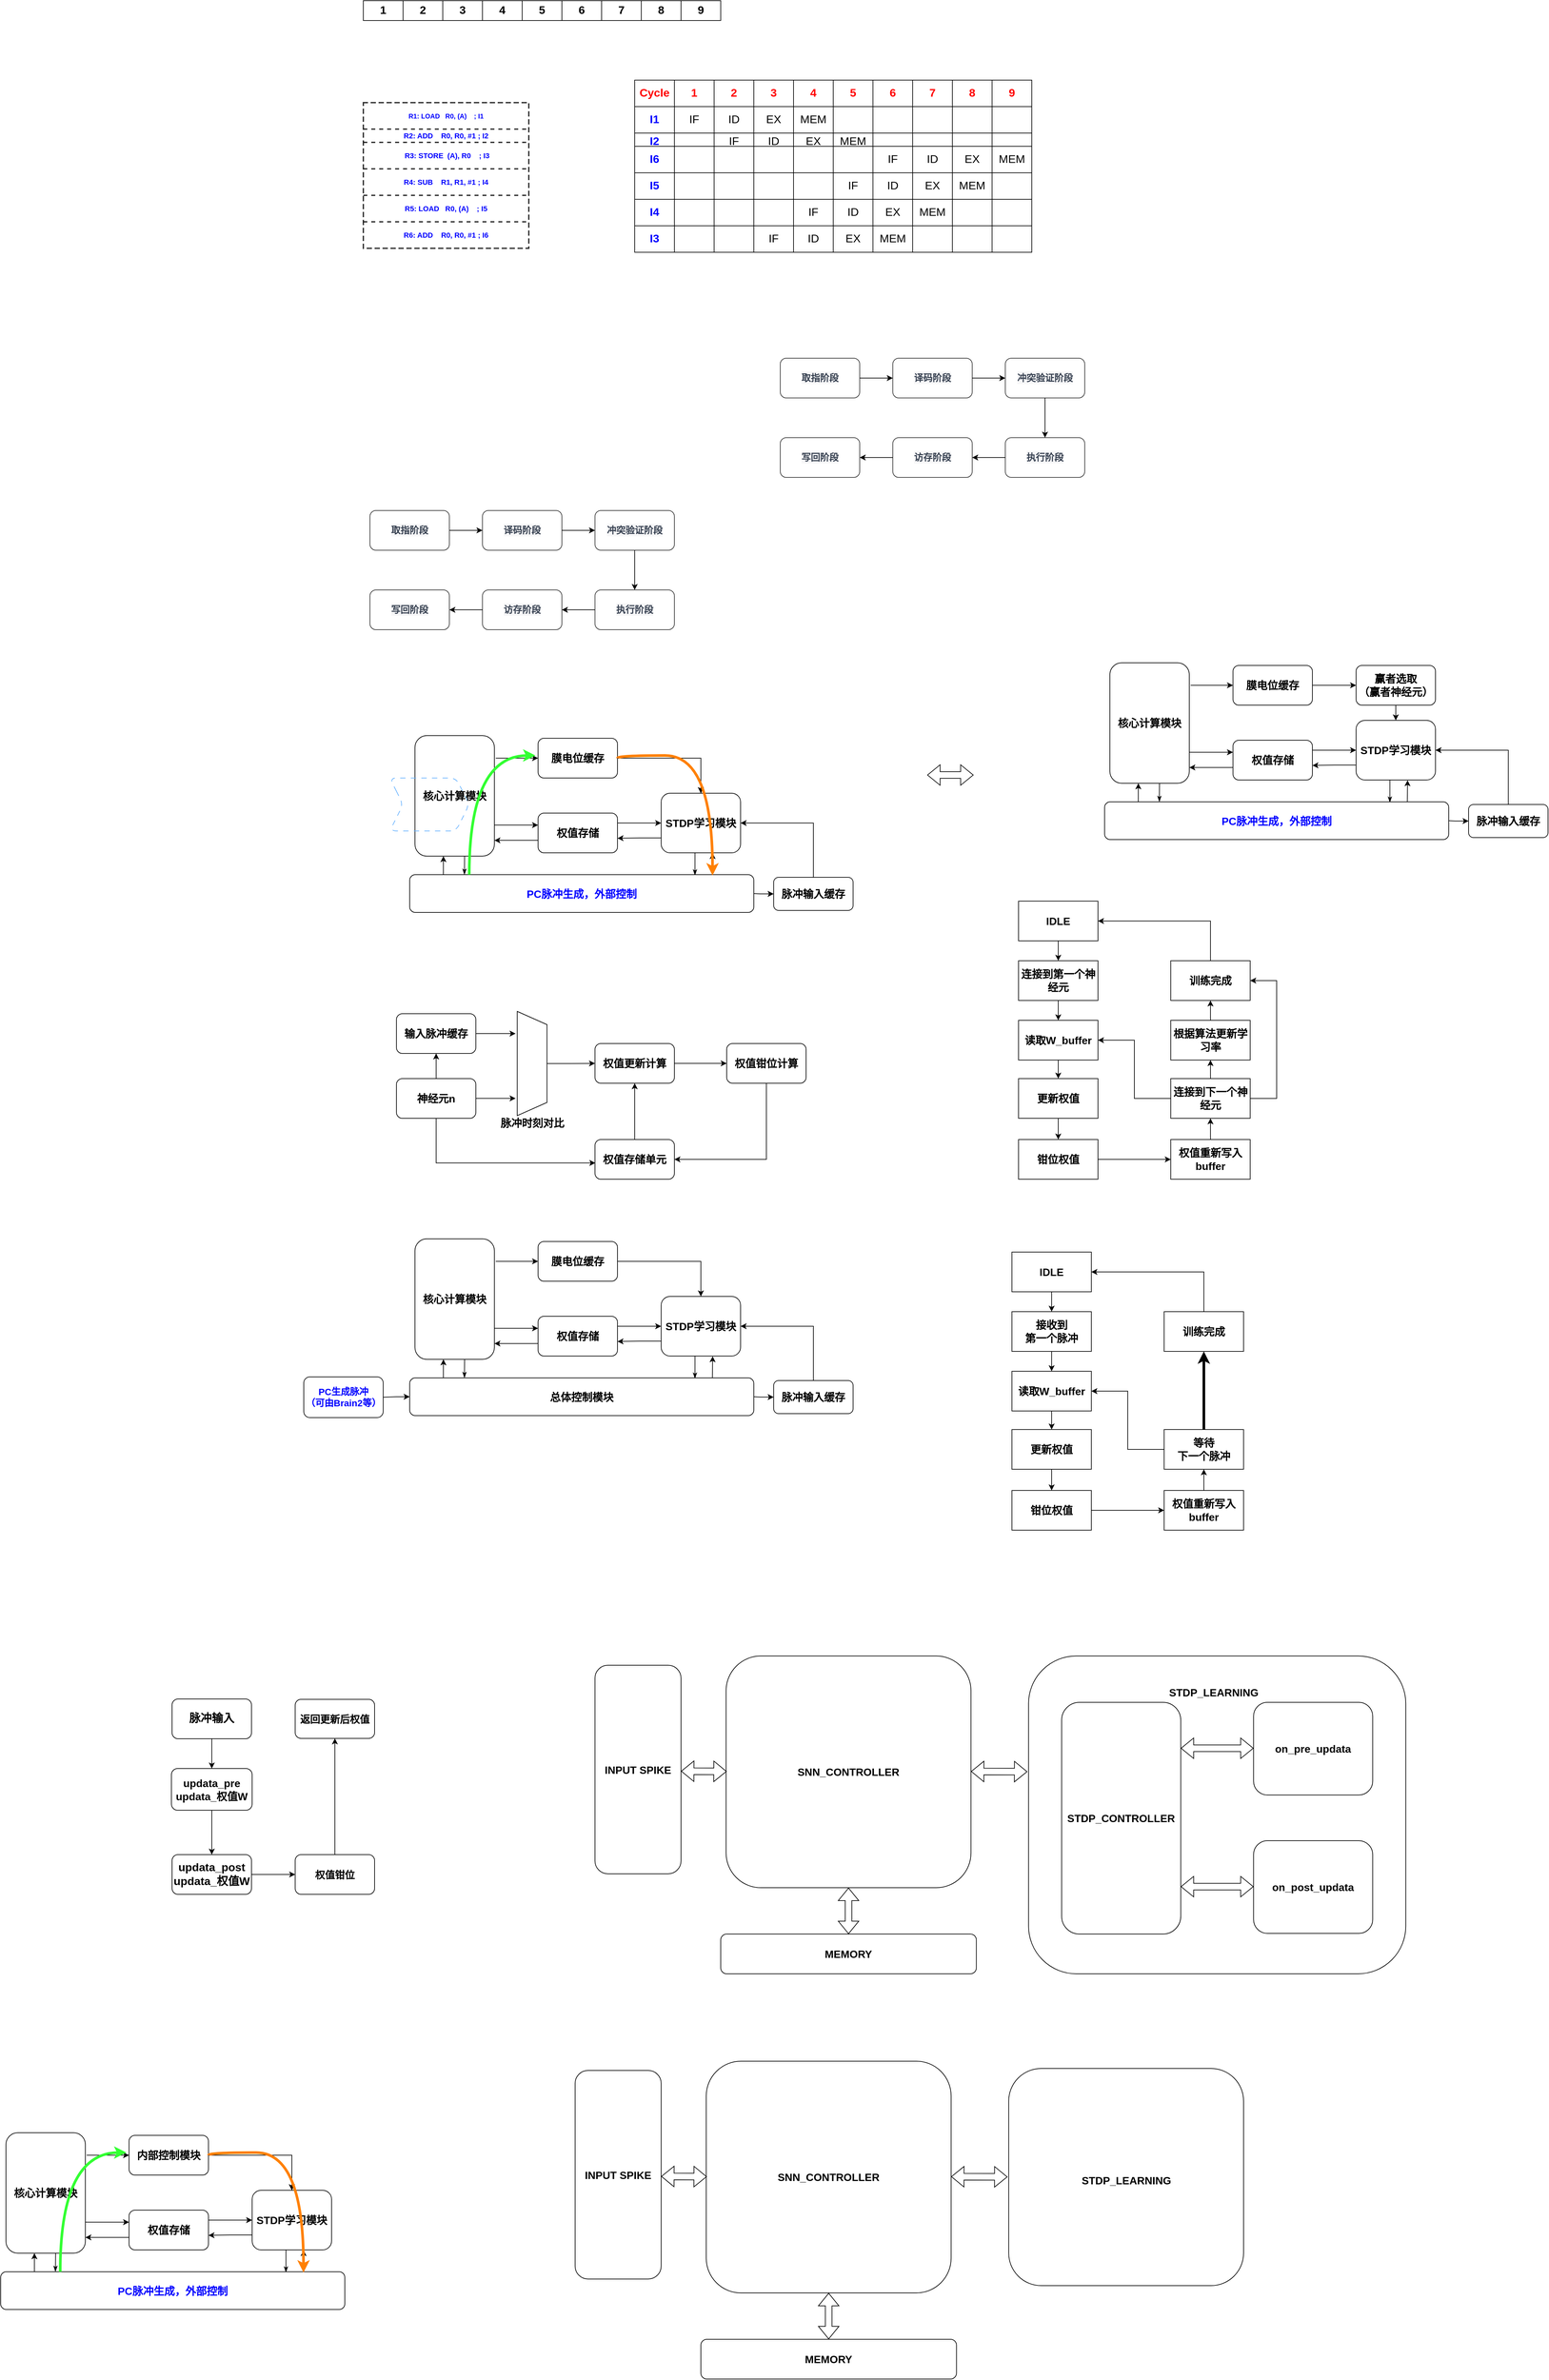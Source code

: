 <mxfile version="21.0.6" type="github">
  <diagram id="dkaSFtMDAgty7cuVrgsA" name="第 1 页">
    <mxGraphModel dx="4319" dy="975" grid="1" gridSize="10" guides="1" tooltips="1" connect="1" arrows="1" fold="1" page="1" pageScale="1" pageWidth="827" pageHeight="1169" math="0" shadow="0">
      <root>
        <mxCell id="0" />
        <mxCell id="1" parent="0" />
        <mxCell id="kTVH6579CBkgdP0Tlpt9-84" value="核心计算模块" style="rounded=1;whiteSpace=wrap;html=1;fontSize=16;fontStyle=1" parent="1" vertex="1">
          <mxGeometry x="-1262" y="1300" width="120" height="182" as="geometry" />
        </mxCell>
        <mxCell id="60BEPv2QoQoY74sB4UL9-15" value="" style="shape=table;startSize=0;container=1;collapsible=0;childLayout=tableLayout;fontSize=17;fontStyle=1" parent="1" vertex="1">
          <mxGeometry x="-1340" y="190" width="540" height="30" as="geometry" />
        </mxCell>
        <mxCell id="60BEPv2QoQoY74sB4UL9-16" value="" style="shape=tableRow;horizontal=0;startSize=0;swimlaneHead=0;swimlaneBody=0;top=0;left=0;bottom=0;right=0;collapsible=0;dropTarget=0;fillColor=none;points=[[0,0.5],[1,0.5]];portConstraint=eastwest;fontSize=17;fontStyle=1" parent="60BEPv2QoQoY74sB4UL9-15" vertex="1">
          <mxGeometry width="540" height="30" as="geometry" />
        </mxCell>
        <mxCell id="60BEPv2QoQoY74sB4UL9-17" value="1" style="shape=partialRectangle;html=1;whiteSpace=wrap;connectable=0;overflow=hidden;fillColor=none;top=0;left=0;bottom=0;right=0;pointerEvents=1;fontSize=17;fontStyle=1" parent="60BEPv2QoQoY74sB4UL9-16" vertex="1">
          <mxGeometry width="60" height="30" as="geometry">
            <mxRectangle width="60" height="30" as="alternateBounds" />
          </mxGeometry>
        </mxCell>
        <mxCell id="60BEPv2QoQoY74sB4UL9-18" value="2" style="shape=partialRectangle;html=1;whiteSpace=wrap;connectable=0;overflow=hidden;fillColor=none;top=0;left=0;bottom=0;right=0;pointerEvents=1;fontSize=17;fontStyle=1" parent="60BEPv2QoQoY74sB4UL9-16" vertex="1">
          <mxGeometry x="60" width="60" height="30" as="geometry">
            <mxRectangle width="60" height="30" as="alternateBounds" />
          </mxGeometry>
        </mxCell>
        <mxCell id="60BEPv2QoQoY74sB4UL9-19" value="3" style="shape=partialRectangle;html=1;whiteSpace=wrap;connectable=0;overflow=hidden;fillColor=none;top=0;left=0;bottom=0;right=0;pointerEvents=1;fontSize=17;fontStyle=1" parent="60BEPv2QoQoY74sB4UL9-16" vertex="1">
          <mxGeometry x="120" width="60" height="30" as="geometry">
            <mxRectangle width="60" height="30" as="alternateBounds" />
          </mxGeometry>
        </mxCell>
        <mxCell id="60BEPv2QoQoY74sB4UL9-20" value="4" style="shape=partialRectangle;html=1;whiteSpace=wrap;connectable=0;overflow=hidden;fillColor=none;top=0;left=0;bottom=0;right=0;pointerEvents=1;fontSize=17;fontStyle=1" parent="60BEPv2QoQoY74sB4UL9-16" vertex="1">
          <mxGeometry x="180" width="60" height="30" as="geometry">
            <mxRectangle width="60" height="30" as="alternateBounds" />
          </mxGeometry>
        </mxCell>
        <mxCell id="60BEPv2QoQoY74sB4UL9-21" value="5" style="shape=partialRectangle;html=1;whiteSpace=wrap;connectable=0;overflow=hidden;fillColor=none;top=0;left=0;bottom=0;right=0;pointerEvents=1;fontSize=17;fontStyle=1" parent="60BEPv2QoQoY74sB4UL9-16" vertex="1">
          <mxGeometry x="240" width="60" height="30" as="geometry">
            <mxRectangle width="60" height="30" as="alternateBounds" />
          </mxGeometry>
        </mxCell>
        <mxCell id="60BEPv2QoQoY74sB4UL9-22" value="6" style="shape=partialRectangle;html=1;whiteSpace=wrap;connectable=0;overflow=hidden;fillColor=none;top=0;left=0;bottom=0;right=0;pointerEvents=1;fontSize=17;fontStyle=1" parent="60BEPv2QoQoY74sB4UL9-16" vertex="1">
          <mxGeometry x="300" width="60" height="30" as="geometry">
            <mxRectangle width="60" height="30" as="alternateBounds" />
          </mxGeometry>
        </mxCell>
        <mxCell id="60BEPv2QoQoY74sB4UL9-23" value="7" style="shape=partialRectangle;html=1;whiteSpace=wrap;connectable=0;overflow=hidden;fillColor=none;top=0;left=0;bottom=0;right=0;pointerEvents=1;fontSize=17;fontStyle=1" parent="60BEPv2QoQoY74sB4UL9-16" vertex="1">
          <mxGeometry x="360" width="60" height="30" as="geometry">
            <mxRectangle width="60" height="30" as="alternateBounds" />
          </mxGeometry>
        </mxCell>
        <mxCell id="60BEPv2QoQoY74sB4UL9-24" value="8" style="shape=partialRectangle;html=1;whiteSpace=wrap;connectable=0;overflow=hidden;fillColor=none;top=0;left=0;bottom=0;right=0;pointerEvents=1;fontSize=17;fontStyle=1" parent="60BEPv2QoQoY74sB4UL9-16" vertex="1">
          <mxGeometry x="420" width="60" height="30" as="geometry">
            <mxRectangle width="60" height="30" as="alternateBounds" />
          </mxGeometry>
        </mxCell>
        <mxCell id="60BEPv2QoQoY74sB4UL9-25" value="9" style="shape=partialRectangle;html=1;whiteSpace=wrap;connectable=0;overflow=hidden;fillColor=none;top=0;left=0;bottom=0;right=0;pointerEvents=1;fontSize=17;fontStyle=1" parent="60BEPv2QoQoY74sB4UL9-16" vertex="1">
          <mxGeometry x="480" width="60" height="30" as="geometry">
            <mxRectangle width="60" height="30" as="alternateBounds" />
          </mxGeometry>
        </mxCell>
        <mxCell id="60BEPv2QoQoY74sB4UL9-26" value="" style="shape=table;startSize=0;container=1;collapsible=0;childLayout=tableLayout;fontSize=17;" parent="1" vertex="1">
          <mxGeometry x="-930" y="310" width="600" height="260" as="geometry" />
        </mxCell>
        <mxCell id="60BEPv2QoQoY74sB4UL9-27" value="" style="shape=tableRow;horizontal=0;startSize=0;swimlaneHead=0;swimlaneBody=0;top=0;left=0;bottom=0;right=0;collapsible=0;dropTarget=0;fillColor=none;points=[[0,0.5],[1,0.5]];portConstraint=eastwest;fontSize=17;fontStyle=1" parent="60BEPv2QoQoY74sB4UL9-26" vertex="1">
          <mxGeometry width="600" height="40" as="geometry" />
        </mxCell>
        <mxCell id="60BEPv2QoQoY74sB4UL9-28" value="Cycle" style="shape=partialRectangle;html=1;whiteSpace=wrap;connectable=0;overflow=hidden;fillColor=none;top=0;left=0;bottom=0;right=0;pointerEvents=1;fontSize=17;fontStyle=1;fontColor=#FF0000;" parent="60BEPv2QoQoY74sB4UL9-27" vertex="1">
          <mxGeometry width="60" height="40" as="geometry">
            <mxRectangle width="60" height="40" as="alternateBounds" />
          </mxGeometry>
        </mxCell>
        <mxCell id="60BEPv2QoQoY74sB4UL9-29" value="&lt;span&gt;1&lt;/span&gt;" style="shape=partialRectangle;html=1;whiteSpace=wrap;connectable=0;overflow=hidden;fillColor=none;top=0;left=0;bottom=0;right=0;pointerEvents=1;fontSize=17;fontStyle=1;fontColor=#FF0000;" parent="60BEPv2QoQoY74sB4UL9-27" vertex="1">
          <mxGeometry x="60" width="60" height="40" as="geometry">
            <mxRectangle width="60" height="40" as="alternateBounds" />
          </mxGeometry>
        </mxCell>
        <mxCell id="60BEPv2QoQoY74sB4UL9-30" value="&lt;span&gt;2&lt;/span&gt;" style="shape=partialRectangle;html=1;whiteSpace=wrap;connectable=0;overflow=hidden;fillColor=none;top=0;left=0;bottom=0;right=0;pointerEvents=1;fontSize=17;fontStyle=1;fontColor=#FF0000;" parent="60BEPv2QoQoY74sB4UL9-27" vertex="1">
          <mxGeometry x="120" width="60" height="40" as="geometry">
            <mxRectangle width="60" height="40" as="alternateBounds" />
          </mxGeometry>
        </mxCell>
        <mxCell id="60BEPv2QoQoY74sB4UL9-31" value="&lt;span&gt;3&lt;/span&gt;" style="shape=partialRectangle;html=1;whiteSpace=wrap;connectable=0;overflow=hidden;fillColor=none;top=0;left=0;bottom=0;right=0;pointerEvents=1;fontSize=17;fontStyle=1;fontColor=#FF0000;" parent="60BEPv2QoQoY74sB4UL9-27" vertex="1">
          <mxGeometry x="180" width="60" height="40" as="geometry">
            <mxRectangle width="60" height="40" as="alternateBounds" />
          </mxGeometry>
        </mxCell>
        <mxCell id="60BEPv2QoQoY74sB4UL9-32" value="4" style="shape=partialRectangle;html=1;whiteSpace=wrap;connectable=0;overflow=hidden;fillColor=none;top=0;left=0;bottom=0;right=0;pointerEvents=1;fontSize=17;fontStyle=1;fontColor=#FF0000;" parent="60BEPv2QoQoY74sB4UL9-27" vertex="1">
          <mxGeometry x="240" width="60" height="40" as="geometry">
            <mxRectangle width="60" height="40" as="alternateBounds" />
          </mxGeometry>
        </mxCell>
        <mxCell id="60BEPv2QoQoY74sB4UL9-33" value="5" style="shape=partialRectangle;html=1;whiteSpace=wrap;connectable=0;overflow=hidden;fillColor=none;top=0;left=0;bottom=0;right=0;pointerEvents=1;fontSize=17;fontStyle=1;fontColor=#FF0000;" parent="60BEPv2QoQoY74sB4UL9-27" vertex="1">
          <mxGeometry x="300" width="60" height="40" as="geometry">
            <mxRectangle width="60" height="40" as="alternateBounds" />
          </mxGeometry>
        </mxCell>
        <mxCell id="60BEPv2QoQoY74sB4UL9-34" value="6" style="shape=partialRectangle;html=1;whiteSpace=wrap;connectable=0;overflow=hidden;fillColor=none;top=0;left=0;bottom=0;right=0;pointerEvents=1;fontSize=17;fontStyle=1;fontColor=#FF0000;" parent="60BEPv2QoQoY74sB4UL9-27" vertex="1">
          <mxGeometry x="360" width="60" height="40" as="geometry">
            <mxRectangle width="60" height="40" as="alternateBounds" />
          </mxGeometry>
        </mxCell>
        <mxCell id="60BEPv2QoQoY74sB4UL9-35" value="7" style="shape=partialRectangle;html=1;whiteSpace=wrap;connectable=0;overflow=hidden;fillColor=none;top=0;left=0;bottom=0;right=0;pointerEvents=1;fontSize=17;fontStyle=1;fontColor=#FF0000;" parent="60BEPv2QoQoY74sB4UL9-27" vertex="1">
          <mxGeometry x="420" width="60" height="40" as="geometry">
            <mxRectangle width="60" height="40" as="alternateBounds" />
          </mxGeometry>
        </mxCell>
        <mxCell id="60BEPv2QoQoY74sB4UL9-36" value="8" style="shape=partialRectangle;html=1;whiteSpace=wrap;connectable=0;overflow=hidden;fillColor=none;top=0;left=0;bottom=0;right=0;pointerEvents=1;fontSize=17;fontStyle=1;fontColor=#FF0000;" parent="60BEPv2QoQoY74sB4UL9-27" vertex="1">
          <mxGeometry x="480" width="60" height="40" as="geometry">
            <mxRectangle width="60" height="40" as="alternateBounds" />
          </mxGeometry>
        </mxCell>
        <mxCell id="60BEPv2QoQoY74sB4UL9-37" value="9" style="shape=partialRectangle;html=1;whiteSpace=wrap;connectable=0;overflow=hidden;fillColor=none;top=0;left=0;bottom=0;right=0;pointerEvents=1;fontSize=17;fontStyle=1;fontColor=#FF0000;" parent="60BEPv2QoQoY74sB4UL9-27" vertex="1">
          <mxGeometry x="540" width="60" height="40" as="geometry">
            <mxRectangle width="60" height="40" as="alternateBounds" />
          </mxGeometry>
        </mxCell>
        <mxCell id="60BEPv2QoQoY74sB4UL9-38" value="" style="shape=tableRow;horizontal=0;startSize=0;swimlaneHead=0;swimlaneBody=0;top=0;left=0;bottom=0;right=0;collapsible=0;dropTarget=0;fillColor=none;points=[[0,0.5],[1,0.5]];portConstraint=eastwest;fontSize=17;" parent="60BEPv2QoQoY74sB4UL9-26" vertex="1">
          <mxGeometry y="40" width="600" height="40" as="geometry" />
        </mxCell>
        <mxCell id="60BEPv2QoQoY74sB4UL9-39" value="I1" style="shape=partialRectangle;html=1;whiteSpace=wrap;connectable=0;overflow=hidden;fillColor=none;top=0;left=0;bottom=0;right=0;pointerEvents=1;fontSize=17;fontStyle=1;fontColor=#0000FF;" parent="60BEPv2QoQoY74sB4UL9-38" vertex="1">
          <mxGeometry width="60" height="40" as="geometry">
            <mxRectangle width="60" height="40" as="alternateBounds" />
          </mxGeometry>
        </mxCell>
        <mxCell id="60BEPv2QoQoY74sB4UL9-40" value="IF" style="shape=partialRectangle;html=1;whiteSpace=wrap;connectable=0;overflow=hidden;fillColor=none;top=0;left=0;bottom=0;right=0;pointerEvents=1;fontSize=17;dashed=1;strokeWidth=2;opacity=0;" parent="60BEPv2QoQoY74sB4UL9-38" vertex="1">
          <mxGeometry x="60" width="60" height="40" as="geometry">
            <mxRectangle width="60" height="40" as="alternateBounds" />
          </mxGeometry>
        </mxCell>
        <mxCell id="60BEPv2QoQoY74sB4UL9-41" value="ID" style="shape=partialRectangle;html=1;whiteSpace=wrap;connectable=0;overflow=hidden;fillColor=none;top=0;left=0;bottom=0;right=0;pointerEvents=1;fontSize=17;dashed=1;strokeWidth=2;opacity=0;" parent="60BEPv2QoQoY74sB4UL9-38" vertex="1">
          <mxGeometry x="120" width="60" height="40" as="geometry">
            <mxRectangle width="60" height="40" as="alternateBounds" />
          </mxGeometry>
        </mxCell>
        <mxCell id="60BEPv2QoQoY74sB4UL9-42" value="EX" style="shape=partialRectangle;html=1;whiteSpace=wrap;connectable=0;overflow=hidden;fillColor=none;top=0;left=0;bottom=0;right=0;pointerEvents=1;fontSize=17;dashed=1;strokeWidth=2;opacity=0;" parent="60BEPv2QoQoY74sB4UL9-38" vertex="1">
          <mxGeometry x="180" width="60" height="40" as="geometry">
            <mxRectangle width="60" height="40" as="alternateBounds" />
          </mxGeometry>
        </mxCell>
        <mxCell id="60BEPv2QoQoY74sB4UL9-43" value="MEM" style="shape=partialRectangle;html=1;whiteSpace=wrap;connectable=0;overflow=hidden;fillColor=none;top=0;left=0;bottom=0;right=0;pointerEvents=1;fontSize=17;dashed=1;strokeWidth=2;opacity=0;" parent="60BEPv2QoQoY74sB4UL9-38" vertex="1">
          <mxGeometry x="240" width="60" height="40" as="geometry">
            <mxRectangle width="60" height="40" as="alternateBounds" />
          </mxGeometry>
        </mxCell>
        <mxCell id="60BEPv2QoQoY74sB4UL9-44" value="" style="shape=partialRectangle;html=1;whiteSpace=wrap;connectable=0;overflow=hidden;fillColor=none;top=0;left=0;bottom=0;right=0;pointerEvents=1;fontSize=17;dashed=1;strokeWidth=2;opacity=0;" parent="60BEPv2QoQoY74sB4UL9-38" vertex="1">
          <mxGeometry x="300" width="60" height="40" as="geometry">
            <mxRectangle width="60" height="40" as="alternateBounds" />
          </mxGeometry>
        </mxCell>
        <mxCell id="60BEPv2QoQoY74sB4UL9-45" value="" style="shape=partialRectangle;html=1;whiteSpace=wrap;connectable=0;overflow=hidden;fillColor=none;top=0;left=0;bottom=0;right=0;pointerEvents=1;fontSize=17;dashed=1;strokeWidth=2;opacity=0;" parent="60BEPv2QoQoY74sB4UL9-38" vertex="1">
          <mxGeometry x="360" width="60" height="40" as="geometry">
            <mxRectangle width="60" height="40" as="alternateBounds" />
          </mxGeometry>
        </mxCell>
        <mxCell id="60BEPv2QoQoY74sB4UL9-46" value="" style="shape=partialRectangle;html=1;whiteSpace=wrap;connectable=0;overflow=hidden;fillColor=none;top=0;left=0;bottom=0;right=0;pointerEvents=1;fontSize=17;dashed=1;strokeWidth=2;opacity=0;" parent="60BEPv2QoQoY74sB4UL9-38" vertex="1">
          <mxGeometry x="420" width="60" height="40" as="geometry">
            <mxRectangle width="60" height="40" as="alternateBounds" />
          </mxGeometry>
        </mxCell>
        <mxCell id="60BEPv2QoQoY74sB4UL9-47" value="" style="shape=partialRectangle;html=1;whiteSpace=wrap;connectable=0;overflow=hidden;fillColor=none;top=0;left=0;bottom=0;right=0;pointerEvents=1;fontSize=17;dashed=1;strokeWidth=2;opacity=0;" parent="60BEPv2QoQoY74sB4UL9-38" vertex="1">
          <mxGeometry x="480" width="60" height="40" as="geometry">
            <mxRectangle width="60" height="40" as="alternateBounds" />
          </mxGeometry>
        </mxCell>
        <mxCell id="60BEPv2QoQoY74sB4UL9-48" value="" style="shape=partialRectangle;html=1;whiteSpace=wrap;connectable=0;overflow=hidden;fillColor=none;top=0;left=0;bottom=0;right=0;pointerEvents=1;fontSize=17;dashed=1;strokeWidth=2;opacity=0;" parent="60BEPv2QoQoY74sB4UL9-38" vertex="1">
          <mxGeometry x="540" width="60" height="40" as="geometry">
            <mxRectangle width="60" height="40" as="alternateBounds" />
          </mxGeometry>
        </mxCell>
        <mxCell id="60BEPv2QoQoY74sB4UL9-49" value="" style="shape=tableRow;horizontal=0;startSize=0;swimlaneHead=0;swimlaneBody=0;top=0;left=0;bottom=0;right=0;collapsible=0;dropTarget=0;fillColor=none;points=[[0,0.5],[1,0.5]];portConstraint=eastwest;fontSize=17;" parent="60BEPv2QoQoY74sB4UL9-26" vertex="1">
          <mxGeometry y="80" width="600" height="20" as="geometry" />
        </mxCell>
        <mxCell id="60BEPv2QoQoY74sB4UL9-50" value="I2" style="shape=partialRectangle;html=1;whiteSpace=wrap;connectable=0;overflow=hidden;fillColor=none;top=0;left=0;bottom=0;right=0;pointerEvents=1;fontSize=17;fontStyle=1;fontColor=#0000FF;" parent="60BEPv2QoQoY74sB4UL9-49" vertex="1">
          <mxGeometry width="60" height="20" as="geometry">
            <mxRectangle width="60" height="20" as="alternateBounds" />
          </mxGeometry>
        </mxCell>
        <mxCell id="60BEPv2QoQoY74sB4UL9-51" value="" style="shape=partialRectangle;html=1;whiteSpace=wrap;connectable=0;overflow=hidden;fillColor=none;top=0;left=0;bottom=0;right=0;pointerEvents=1;fontSize=17;dashed=1;strokeWidth=2;opacity=0;" parent="60BEPv2QoQoY74sB4UL9-49" vertex="1">
          <mxGeometry x="60" width="60" height="20" as="geometry">
            <mxRectangle width="60" height="20" as="alternateBounds" />
          </mxGeometry>
        </mxCell>
        <mxCell id="60BEPv2QoQoY74sB4UL9-52" value="IF" style="shape=partialRectangle;html=1;whiteSpace=wrap;connectable=0;overflow=hidden;fillColor=none;top=0;left=0;bottom=0;right=0;pointerEvents=1;fontSize=17;dashed=1;strokeWidth=2;opacity=0;" parent="60BEPv2QoQoY74sB4UL9-49" vertex="1">
          <mxGeometry x="120" width="60" height="20" as="geometry">
            <mxRectangle width="60" height="20" as="alternateBounds" />
          </mxGeometry>
        </mxCell>
        <mxCell id="60BEPv2QoQoY74sB4UL9-53" value="ID" style="shape=partialRectangle;html=1;whiteSpace=wrap;connectable=0;overflow=hidden;fillColor=none;top=0;left=0;bottom=0;right=0;pointerEvents=1;fontSize=17;dashed=1;strokeWidth=2;opacity=0;" parent="60BEPv2QoQoY74sB4UL9-49" vertex="1">
          <mxGeometry x="180" width="60" height="20" as="geometry">
            <mxRectangle width="60" height="20" as="alternateBounds" />
          </mxGeometry>
        </mxCell>
        <mxCell id="60BEPv2QoQoY74sB4UL9-54" value="EX" style="shape=partialRectangle;html=1;whiteSpace=wrap;connectable=0;overflow=hidden;fillColor=none;top=0;left=0;bottom=0;right=0;pointerEvents=1;fontSize=17;dashed=1;strokeWidth=2;opacity=0;" parent="60BEPv2QoQoY74sB4UL9-49" vertex="1">
          <mxGeometry x="240" width="60" height="20" as="geometry">
            <mxRectangle width="60" height="20" as="alternateBounds" />
          </mxGeometry>
        </mxCell>
        <mxCell id="60BEPv2QoQoY74sB4UL9-55" value="MEM" style="shape=partialRectangle;html=1;whiteSpace=wrap;connectable=0;overflow=hidden;fillColor=none;top=0;left=0;bottom=0;right=0;pointerEvents=1;fontSize=17;dashed=1;strokeWidth=2;opacity=0;" parent="60BEPv2QoQoY74sB4UL9-49" vertex="1">
          <mxGeometry x="300" width="60" height="20" as="geometry">
            <mxRectangle width="60" height="20" as="alternateBounds" />
          </mxGeometry>
        </mxCell>
        <mxCell id="60BEPv2QoQoY74sB4UL9-56" value="" style="shape=partialRectangle;html=1;whiteSpace=wrap;connectable=0;overflow=hidden;fillColor=none;top=0;left=0;bottom=0;right=0;pointerEvents=1;fontSize=17;dashed=1;strokeWidth=2;opacity=0;" parent="60BEPv2QoQoY74sB4UL9-49" vertex="1">
          <mxGeometry x="360" width="60" height="20" as="geometry">
            <mxRectangle width="60" height="20" as="alternateBounds" />
          </mxGeometry>
        </mxCell>
        <mxCell id="60BEPv2QoQoY74sB4UL9-57" value="" style="shape=partialRectangle;html=1;whiteSpace=wrap;connectable=0;overflow=hidden;fillColor=none;top=0;left=0;bottom=0;right=0;pointerEvents=1;fontSize=17;dashed=1;strokeWidth=2;opacity=0;" parent="60BEPv2QoQoY74sB4UL9-49" vertex="1">
          <mxGeometry x="420" width="60" height="20" as="geometry">
            <mxRectangle width="60" height="20" as="alternateBounds" />
          </mxGeometry>
        </mxCell>
        <mxCell id="60BEPv2QoQoY74sB4UL9-58" value="" style="shape=partialRectangle;html=1;whiteSpace=wrap;connectable=0;overflow=hidden;fillColor=none;top=0;left=0;bottom=0;right=0;pointerEvents=1;fontSize=17;dashed=1;strokeWidth=2;opacity=0;" parent="60BEPv2QoQoY74sB4UL9-49" vertex="1">
          <mxGeometry x="480" width="60" height="20" as="geometry">
            <mxRectangle width="60" height="20" as="alternateBounds" />
          </mxGeometry>
        </mxCell>
        <mxCell id="60BEPv2QoQoY74sB4UL9-59" value="" style="shape=partialRectangle;html=1;whiteSpace=wrap;connectable=0;overflow=hidden;fillColor=none;top=0;left=0;bottom=0;right=0;pointerEvents=1;fontSize=17;dashed=1;strokeWidth=2;opacity=0;" parent="60BEPv2QoQoY74sB4UL9-49" vertex="1">
          <mxGeometry x="540" width="60" height="20" as="geometry">
            <mxRectangle width="60" height="20" as="alternateBounds" />
          </mxGeometry>
        </mxCell>
        <mxCell id="60BEPv2QoQoY74sB4UL9-82" value="" style="shape=tableRow;horizontal=0;startSize=0;swimlaneHead=0;swimlaneBody=0;top=0;left=0;bottom=0;right=0;collapsible=0;dropTarget=0;fillColor=none;points=[[0,0.5],[1,0.5]];portConstraint=eastwest;fontSize=17;" parent="60BEPv2QoQoY74sB4UL9-26" vertex="1">
          <mxGeometry y="100" width="600" height="40" as="geometry" />
        </mxCell>
        <mxCell id="60BEPv2QoQoY74sB4UL9-83" value="I6" style="shape=partialRectangle;html=1;whiteSpace=wrap;connectable=0;overflow=hidden;fillColor=none;top=0;left=0;bottom=0;right=0;pointerEvents=1;fontSize=17;fontStyle=1;fontColor=#0000FF;" parent="60BEPv2QoQoY74sB4UL9-82" vertex="1">
          <mxGeometry width="60" height="40" as="geometry">
            <mxRectangle width="60" height="40" as="alternateBounds" />
          </mxGeometry>
        </mxCell>
        <mxCell id="60BEPv2QoQoY74sB4UL9-84" value="" style="shape=partialRectangle;html=1;whiteSpace=wrap;connectable=0;overflow=hidden;fillColor=none;top=0;left=0;bottom=0;right=0;pointerEvents=1;fontSize=17;dashed=1;strokeWidth=2;opacity=0;" parent="60BEPv2QoQoY74sB4UL9-82" vertex="1">
          <mxGeometry x="60" width="60" height="40" as="geometry">
            <mxRectangle width="60" height="40" as="alternateBounds" />
          </mxGeometry>
        </mxCell>
        <mxCell id="60BEPv2QoQoY74sB4UL9-85" value="" style="shape=partialRectangle;html=1;whiteSpace=wrap;connectable=0;overflow=hidden;fillColor=none;top=0;left=0;bottom=0;right=0;pointerEvents=1;fontSize=17;dashed=1;strokeWidth=2;opacity=0;" parent="60BEPv2QoQoY74sB4UL9-82" vertex="1">
          <mxGeometry x="120" width="60" height="40" as="geometry">
            <mxRectangle width="60" height="40" as="alternateBounds" />
          </mxGeometry>
        </mxCell>
        <mxCell id="60BEPv2QoQoY74sB4UL9-86" value="" style="shape=partialRectangle;html=1;whiteSpace=wrap;connectable=0;overflow=hidden;fillColor=none;top=0;left=0;bottom=0;right=0;pointerEvents=1;fontSize=17;dashed=1;strokeWidth=2;opacity=0;" parent="60BEPv2QoQoY74sB4UL9-82" vertex="1">
          <mxGeometry x="180" width="60" height="40" as="geometry">
            <mxRectangle width="60" height="40" as="alternateBounds" />
          </mxGeometry>
        </mxCell>
        <mxCell id="60BEPv2QoQoY74sB4UL9-87" value="" style="shape=partialRectangle;html=1;whiteSpace=wrap;connectable=0;overflow=hidden;fillColor=none;top=0;left=0;bottom=0;right=0;pointerEvents=1;fontSize=17;dashed=1;strokeWidth=2;opacity=0;" parent="60BEPv2QoQoY74sB4UL9-82" vertex="1">
          <mxGeometry x="240" width="60" height="40" as="geometry">
            <mxRectangle width="60" height="40" as="alternateBounds" />
          </mxGeometry>
        </mxCell>
        <mxCell id="60BEPv2QoQoY74sB4UL9-88" value="" style="shape=partialRectangle;html=1;whiteSpace=wrap;connectable=0;overflow=hidden;fillColor=none;top=0;left=0;bottom=0;right=0;pointerEvents=1;fontSize=17;dashed=1;strokeWidth=2;opacity=0;" parent="60BEPv2QoQoY74sB4UL9-82" vertex="1">
          <mxGeometry x="300" width="60" height="40" as="geometry">
            <mxRectangle width="60" height="40" as="alternateBounds" />
          </mxGeometry>
        </mxCell>
        <mxCell id="60BEPv2QoQoY74sB4UL9-89" value="IF" style="shape=partialRectangle;html=1;whiteSpace=wrap;connectable=0;overflow=hidden;fillColor=none;top=0;left=0;bottom=0;right=0;pointerEvents=1;fontSize=17;dashed=1;strokeWidth=2;opacity=0;" parent="60BEPv2QoQoY74sB4UL9-82" vertex="1">
          <mxGeometry x="360" width="60" height="40" as="geometry">
            <mxRectangle width="60" height="40" as="alternateBounds" />
          </mxGeometry>
        </mxCell>
        <mxCell id="60BEPv2QoQoY74sB4UL9-90" value="ID" style="shape=partialRectangle;html=1;whiteSpace=wrap;connectable=0;overflow=hidden;fillColor=none;top=0;left=0;bottom=0;right=0;pointerEvents=1;fontSize=17;dashed=1;strokeWidth=2;opacity=0;" parent="60BEPv2QoQoY74sB4UL9-82" vertex="1">
          <mxGeometry x="420" width="60" height="40" as="geometry">
            <mxRectangle width="60" height="40" as="alternateBounds" />
          </mxGeometry>
        </mxCell>
        <mxCell id="60BEPv2QoQoY74sB4UL9-91" value="EX" style="shape=partialRectangle;html=1;whiteSpace=wrap;connectable=0;overflow=hidden;fillColor=none;top=0;left=0;bottom=0;right=0;pointerEvents=1;fontSize=17;dashed=1;strokeWidth=2;opacity=0;" parent="60BEPv2QoQoY74sB4UL9-82" vertex="1">
          <mxGeometry x="480" width="60" height="40" as="geometry">
            <mxRectangle width="60" height="40" as="alternateBounds" />
          </mxGeometry>
        </mxCell>
        <mxCell id="60BEPv2QoQoY74sB4UL9-92" value="MEM" style="shape=partialRectangle;html=1;whiteSpace=wrap;connectable=0;overflow=hidden;fillColor=none;top=0;left=0;bottom=0;right=0;pointerEvents=1;fontSize=17;dashed=1;strokeWidth=2;opacity=0;" parent="60BEPv2QoQoY74sB4UL9-82" vertex="1">
          <mxGeometry x="540" width="60" height="40" as="geometry">
            <mxRectangle width="60" height="40" as="alternateBounds" />
          </mxGeometry>
        </mxCell>
        <mxCell id="60BEPv2QoQoY74sB4UL9-93" style="shape=tableRow;horizontal=0;startSize=0;swimlaneHead=0;swimlaneBody=0;top=0;left=0;bottom=0;right=0;collapsible=0;dropTarget=0;fillColor=none;points=[[0,0.5],[1,0.5]];portConstraint=eastwest;fontSize=17;" parent="60BEPv2QoQoY74sB4UL9-26" vertex="1">
          <mxGeometry y="140" width="600" height="40" as="geometry" />
        </mxCell>
        <mxCell id="60BEPv2QoQoY74sB4UL9-94" value="I5" style="shape=partialRectangle;html=1;whiteSpace=wrap;connectable=0;overflow=hidden;fillColor=none;top=0;left=0;bottom=0;right=0;pointerEvents=1;fontSize=17;fontStyle=1;fontColor=#0000FF;" parent="60BEPv2QoQoY74sB4UL9-93" vertex="1">
          <mxGeometry width="60" height="40" as="geometry">
            <mxRectangle width="60" height="40" as="alternateBounds" />
          </mxGeometry>
        </mxCell>
        <mxCell id="60BEPv2QoQoY74sB4UL9-95" style="shape=partialRectangle;html=1;whiteSpace=wrap;connectable=0;overflow=hidden;fillColor=none;top=0;left=0;bottom=0;right=0;pointerEvents=1;fontSize=17;dashed=1;strokeWidth=2;opacity=0;" parent="60BEPv2QoQoY74sB4UL9-93" vertex="1">
          <mxGeometry x="60" width="60" height="40" as="geometry">
            <mxRectangle width="60" height="40" as="alternateBounds" />
          </mxGeometry>
        </mxCell>
        <mxCell id="60BEPv2QoQoY74sB4UL9-96" style="shape=partialRectangle;html=1;whiteSpace=wrap;connectable=0;overflow=hidden;fillColor=none;top=0;left=0;bottom=0;right=0;pointerEvents=1;fontSize=17;dashed=1;strokeWidth=2;opacity=0;" parent="60BEPv2QoQoY74sB4UL9-93" vertex="1">
          <mxGeometry x="120" width="60" height="40" as="geometry">
            <mxRectangle width="60" height="40" as="alternateBounds" />
          </mxGeometry>
        </mxCell>
        <mxCell id="60BEPv2QoQoY74sB4UL9-97" style="shape=partialRectangle;html=1;whiteSpace=wrap;connectable=0;overflow=hidden;fillColor=none;top=0;left=0;bottom=0;right=0;pointerEvents=1;fontSize=17;dashed=1;strokeWidth=2;opacity=0;" parent="60BEPv2QoQoY74sB4UL9-93" vertex="1">
          <mxGeometry x="180" width="60" height="40" as="geometry">
            <mxRectangle width="60" height="40" as="alternateBounds" />
          </mxGeometry>
        </mxCell>
        <mxCell id="60BEPv2QoQoY74sB4UL9-98" style="shape=partialRectangle;html=1;whiteSpace=wrap;connectable=0;overflow=hidden;fillColor=none;top=0;left=0;bottom=0;right=0;pointerEvents=1;fontSize=17;dashed=1;strokeWidth=2;opacity=0;" parent="60BEPv2QoQoY74sB4UL9-93" vertex="1">
          <mxGeometry x="240" width="60" height="40" as="geometry">
            <mxRectangle width="60" height="40" as="alternateBounds" />
          </mxGeometry>
        </mxCell>
        <mxCell id="60BEPv2QoQoY74sB4UL9-99" value="IF" style="shape=partialRectangle;html=1;whiteSpace=wrap;connectable=0;overflow=hidden;fillColor=none;top=0;left=0;bottom=0;right=0;pointerEvents=1;fontSize=17;dashed=1;strokeWidth=2;opacity=0;" parent="60BEPv2QoQoY74sB4UL9-93" vertex="1">
          <mxGeometry x="300" width="60" height="40" as="geometry">
            <mxRectangle width="60" height="40" as="alternateBounds" />
          </mxGeometry>
        </mxCell>
        <mxCell id="60BEPv2QoQoY74sB4UL9-100" value="ID" style="shape=partialRectangle;html=1;whiteSpace=wrap;connectable=0;overflow=hidden;fillColor=none;top=0;left=0;bottom=0;right=0;pointerEvents=1;fontSize=17;dashed=1;strokeWidth=2;opacity=0;" parent="60BEPv2QoQoY74sB4UL9-93" vertex="1">
          <mxGeometry x="360" width="60" height="40" as="geometry">
            <mxRectangle width="60" height="40" as="alternateBounds" />
          </mxGeometry>
        </mxCell>
        <mxCell id="60BEPv2QoQoY74sB4UL9-101" value="EX" style="shape=partialRectangle;html=1;whiteSpace=wrap;connectable=0;overflow=hidden;fillColor=none;top=0;left=0;bottom=0;right=0;pointerEvents=1;fontSize=17;dashed=1;strokeWidth=2;opacity=0;" parent="60BEPv2QoQoY74sB4UL9-93" vertex="1">
          <mxGeometry x="420" width="60" height="40" as="geometry">
            <mxRectangle width="60" height="40" as="alternateBounds" />
          </mxGeometry>
        </mxCell>
        <mxCell id="60BEPv2QoQoY74sB4UL9-102" value="MEM" style="shape=partialRectangle;html=1;whiteSpace=wrap;connectable=0;overflow=hidden;fillColor=none;top=0;left=0;bottom=0;right=0;pointerEvents=1;fontSize=17;dashed=1;strokeWidth=2;opacity=0;" parent="60BEPv2QoQoY74sB4UL9-93" vertex="1">
          <mxGeometry x="480" width="60" height="40" as="geometry">
            <mxRectangle width="60" height="40" as="alternateBounds" />
          </mxGeometry>
        </mxCell>
        <mxCell id="60BEPv2QoQoY74sB4UL9-103" style="shape=partialRectangle;html=1;whiteSpace=wrap;connectable=0;overflow=hidden;fillColor=none;top=0;left=0;bottom=0;right=0;pointerEvents=1;fontSize=17;dashed=1;strokeWidth=2;opacity=0;" parent="60BEPv2QoQoY74sB4UL9-93" vertex="1">
          <mxGeometry x="540" width="60" height="40" as="geometry">
            <mxRectangle width="60" height="40" as="alternateBounds" />
          </mxGeometry>
        </mxCell>
        <mxCell id="60BEPv2QoQoY74sB4UL9-71" value="" style="shape=tableRow;horizontal=0;startSize=0;swimlaneHead=0;swimlaneBody=0;top=0;left=0;bottom=0;right=0;collapsible=0;dropTarget=0;fillColor=none;points=[[0,0.5],[1,0.5]];portConstraint=eastwest;fontSize=17;" parent="60BEPv2QoQoY74sB4UL9-26" vertex="1">
          <mxGeometry y="180" width="600" height="40" as="geometry" />
        </mxCell>
        <mxCell id="60BEPv2QoQoY74sB4UL9-72" value="I4" style="shape=partialRectangle;html=1;whiteSpace=wrap;connectable=0;overflow=hidden;fillColor=none;top=0;left=0;bottom=0;right=0;pointerEvents=1;fontSize=17;fontStyle=1;fontColor=#0000FF;" parent="60BEPv2QoQoY74sB4UL9-71" vertex="1">
          <mxGeometry width="60" height="40" as="geometry">
            <mxRectangle width="60" height="40" as="alternateBounds" />
          </mxGeometry>
        </mxCell>
        <mxCell id="60BEPv2QoQoY74sB4UL9-73" value="" style="shape=partialRectangle;html=1;whiteSpace=wrap;connectable=0;overflow=hidden;fillColor=none;top=0;left=0;bottom=0;right=0;pointerEvents=1;fontSize=17;dashed=1;strokeWidth=2;opacity=0;" parent="60BEPv2QoQoY74sB4UL9-71" vertex="1">
          <mxGeometry x="60" width="60" height="40" as="geometry">
            <mxRectangle width="60" height="40" as="alternateBounds" />
          </mxGeometry>
        </mxCell>
        <mxCell id="60BEPv2QoQoY74sB4UL9-74" value="" style="shape=partialRectangle;html=1;whiteSpace=wrap;connectable=0;overflow=hidden;fillColor=none;top=0;left=0;bottom=0;right=0;pointerEvents=1;fontSize=17;dashed=1;strokeWidth=2;opacity=0;" parent="60BEPv2QoQoY74sB4UL9-71" vertex="1">
          <mxGeometry x="120" width="60" height="40" as="geometry">
            <mxRectangle width="60" height="40" as="alternateBounds" />
          </mxGeometry>
        </mxCell>
        <mxCell id="60BEPv2QoQoY74sB4UL9-75" value="" style="shape=partialRectangle;html=1;whiteSpace=wrap;connectable=0;overflow=hidden;fillColor=none;top=0;left=0;bottom=0;right=0;pointerEvents=1;fontSize=17;dashed=1;strokeWidth=2;opacity=0;" parent="60BEPv2QoQoY74sB4UL9-71" vertex="1">
          <mxGeometry x="180" width="60" height="40" as="geometry">
            <mxRectangle width="60" height="40" as="alternateBounds" />
          </mxGeometry>
        </mxCell>
        <mxCell id="60BEPv2QoQoY74sB4UL9-76" value="IF" style="shape=partialRectangle;html=1;whiteSpace=wrap;connectable=0;overflow=hidden;fillColor=none;top=0;left=0;bottom=0;right=0;pointerEvents=1;fontSize=17;dashed=1;strokeWidth=2;opacity=0;" parent="60BEPv2QoQoY74sB4UL9-71" vertex="1">
          <mxGeometry x="240" width="60" height="40" as="geometry">
            <mxRectangle width="60" height="40" as="alternateBounds" />
          </mxGeometry>
        </mxCell>
        <mxCell id="60BEPv2QoQoY74sB4UL9-77" value="ID" style="shape=partialRectangle;html=1;whiteSpace=wrap;connectable=0;overflow=hidden;fillColor=none;top=0;left=0;bottom=0;right=0;pointerEvents=1;fontSize=17;dashed=1;strokeWidth=2;opacity=0;" parent="60BEPv2QoQoY74sB4UL9-71" vertex="1">
          <mxGeometry x="300" width="60" height="40" as="geometry">
            <mxRectangle width="60" height="40" as="alternateBounds" />
          </mxGeometry>
        </mxCell>
        <mxCell id="60BEPv2QoQoY74sB4UL9-78" value="EX" style="shape=partialRectangle;html=1;whiteSpace=wrap;connectable=0;overflow=hidden;fillColor=none;top=0;left=0;bottom=0;right=0;pointerEvents=1;fontSize=17;dashed=1;strokeWidth=2;opacity=0;" parent="60BEPv2QoQoY74sB4UL9-71" vertex="1">
          <mxGeometry x="360" width="60" height="40" as="geometry">
            <mxRectangle width="60" height="40" as="alternateBounds" />
          </mxGeometry>
        </mxCell>
        <mxCell id="60BEPv2QoQoY74sB4UL9-79" value="MEM" style="shape=partialRectangle;html=1;whiteSpace=wrap;connectable=0;overflow=hidden;fillColor=none;top=0;left=0;bottom=0;right=0;pointerEvents=1;fontSize=17;dashed=1;strokeWidth=2;opacity=0;" parent="60BEPv2QoQoY74sB4UL9-71" vertex="1">
          <mxGeometry x="420" width="60" height="40" as="geometry">
            <mxRectangle width="60" height="40" as="alternateBounds" />
          </mxGeometry>
        </mxCell>
        <mxCell id="60BEPv2QoQoY74sB4UL9-80" value="" style="shape=partialRectangle;html=1;whiteSpace=wrap;connectable=0;overflow=hidden;fillColor=none;top=0;left=0;bottom=0;right=0;pointerEvents=1;fontSize=17;dashed=1;strokeWidth=2;opacity=0;" parent="60BEPv2QoQoY74sB4UL9-71" vertex="1">
          <mxGeometry x="480" width="60" height="40" as="geometry">
            <mxRectangle width="60" height="40" as="alternateBounds" />
          </mxGeometry>
        </mxCell>
        <mxCell id="60BEPv2QoQoY74sB4UL9-81" value="" style="shape=partialRectangle;html=1;whiteSpace=wrap;connectable=0;overflow=hidden;fillColor=none;top=0;left=0;bottom=0;right=0;pointerEvents=1;fontSize=17;dashed=1;strokeWidth=2;opacity=0;" parent="60BEPv2QoQoY74sB4UL9-71" vertex="1">
          <mxGeometry x="540" width="60" height="40" as="geometry">
            <mxRectangle width="60" height="40" as="alternateBounds" />
          </mxGeometry>
        </mxCell>
        <mxCell id="60BEPv2QoQoY74sB4UL9-60" value="" style="shape=tableRow;horizontal=0;startSize=0;swimlaneHead=0;swimlaneBody=0;top=0;left=0;bottom=0;right=0;collapsible=0;dropTarget=0;fillColor=none;points=[[0,0.5],[1,0.5]];portConstraint=eastwest;fontSize=17;" parent="60BEPv2QoQoY74sB4UL9-26" vertex="1">
          <mxGeometry y="220" width="600" height="40" as="geometry" />
        </mxCell>
        <mxCell id="60BEPv2QoQoY74sB4UL9-61" value="I3" style="shape=partialRectangle;html=1;whiteSpace=wrap;connectable=0;overflow=hidden;fillColor=none;top=0;left=0;bottom=0;right=0;pointerEvents=1;fontSize=17;fontStyle=1;fontColor=#0000FF;" parent="60BEPv2QoQoY74sB4UL9-60" vertex="1">
          <mxGeometry width="60" height="40" as="geometry">
            <mxRectangle width="60" height="40" as="alternateBounds" />
          </mxGeometry>
        </mxCell>
        <mxCell id="60BEPv2QoQoY74sB4UL9-62" value="" style="shape=partialRectangle;html=1;whiteSpace=wrap;connectable=0;overflow=hidden;fillColor=none;top=0;left=0;bottom=0;right=0;pointerEvents=1;fontSize=17;dashed=1;strokeWidth=2;opacity=0;" parent="60BEPv2QoQoY74sB4UL9-60" vertex="1">
          <mxGeometry x="60" width="60" height="40" as="geometry">
            <mxRectangle width="60" height="40" as="alternateBounds" />
          </mxGeometry>
        </mxCell>
        <mxCell id="60BEPv2QoQoY74sB4UL9-63" value="" style="shape=partialRectangle;html=1;whiteSpace=wrap;connectable=0;overflow=hidden;fillColor=none;top=0;left=0;bottom=0;right=0;pointerEvents=1;fontSize=17;dashed=1;strokeWidth=2;opacity=0;" parent="60BEPv2QoQoY74sB4UL9-60" vertex="1">
          <mxGeometry x="120" width="60" height="40" as="geometry">
            <mxRectangle width="60" height="40" as="alternateBounds" />
          </mxGeometry>
        </mxCell>
        <mxCell id="60BEPv2QoQoY74sB4UL9-64" value="IF" style="shape=partialRectangle;html=1;whiteSpace=wrap;connectable=0;overflow=hidden;fillColor=none;top=0;left=0;bottom=0;right=0;pointerEvents=1;fontSize=17;dashed=1;strokeWidth=2;opacity=0;" parent="60BEPv2QoQoY74sB4UL9-60" vertex="1">
          <mxGeometry x="180" width="60" height="40" as="geometry">
            <mxRectangle width="60" height="40" as="alternateBounds" />
          </mxGeometry>
        </mxCell>
        <mxCell id="60BEPv2QoQoY74sB4UL9-65" value="ID" style="shape=partialRectangle;html=1;whiteSpace=wrap;connectable=0;overflow=hidden;fillColor=none;top=0;left=0;bottom=0;right=0;pointerEvents=1;fontSize=17;dashed=1;strokeWidth=2;opacity=0;" parent="60BEPv2QoQoY74sB4UL9-60" vertex="1">
          <mxGeometry x="240" width="60" height="40" as="geometry">
            <mxRectangle width="60" height="40" as="alternateBounds" />
          </mxGeometry>
        </mxCell>
        <mxCell id="60BEPv2QoQoY74sB4UL9-66" value="EX" style="shape=partialRectangle;html=1;whiteSpace=wrap;connectable=0;overflow=hidden;fillColor=none;top=0;left=0;bottom=0;right=0;pointerEvents=1;fontSize=17;dashed=1;strokeWidth=2;opacity=0;" parent="60BEPv2QoQoY74sB4UL9-60" vertex="1">
          <mxGeometry x="300" width="60" height="40" as="geometry">
            <mxRectangle width="60" height="40" as="alternateBounds" />
          </mxGeometry>
        </mxCell>
        <mxCell id="60BEPv2QoQoY74sB4UL9-67" value="MEM" style="shape=partialRectangle;html=1;whiteSpace=wrap;connectable=0;overflow=hidden;fillColor=none;top=0;left=0;bottom=0;right=0;pointerEvents=1;fontSize=17;dashed=1;strokeWidth=2;opacity=0;" parent="60BEPv2QoQoY74sB4UL9-60" vertex="1">
          <mxGeometry x="360" width="60" height="40" as="geometry">
            <mxRectangle width="60" height="40" as="alternateBounds" />
          </mxGeometry>
        </mxCell>
        <mxCell id="60BEPv2QoQoY74sB4UL9-68" value="" style="shape=partialRectangle;html=1;whiteSpace=wrap;connectable=0;overflow=hidden;fillColor=none;top=0;left=0;bottom=0;right=0;pointerEvents=1;fontSize=17;dashed=1;strokeWidth=2;opacity=0;" parent="60BEPv2QoQoY74sB4UL9-60" vertex="1">
          <mxGeometry x="420" width="60" height="40" as="geometry">
            <mxRectangle width="60" height="40" as="alternateBounds" />
          </mxGeometry>
        </mxCell>
        <mxCell id="60BEPv2QoQoY74sB4UL9-69" value="" style="shape=partialRectangle;html=1;whiteSpace=wrap;connectable=0;overflow=hidden;fillColor=none;top=0;left=0;bottom=0;right=0;pointerEvents=1;fontSize=17;dashed=1;strokeWidth=2;opacity=0;" parent="60BEPv2QoQoY74sB4UL9-60" vertex="1">
          <mxGeometry x="480" width="60" height="40" as="geometry">
            <mxRectangle width="60" height="40" as="alternateBounds" />
          </mxGeometry>
        </mxCell>
        <mxCell id="60BEPv2QoQoY74sB4UL9-70" value="" style="shape=partialRectangle;html=1;whiteSpace=wrap;connectable=0;overflow=hidden;fillColor=none;top=0;left=0;bottom=0;right=0;pointerEvents=1;fontSize=17;dashed=1;strokeWidth=2;opacity=80;" parent="60BEPv2QoQoY74sB4UL9-60" vertex="1">
          <mxGeometry x="540" width="60" height="40" as="geometry">
            <mxRectangle width="60" height="40" as="alternateBounds" />
          </mxGeometry>
        </mxCell>
        <mxCell id="60BEPv2QoQoY74sB4UL9-105" value="" style="shape=table;startSize=0;container=1;collapsible=0;childLayout=tableLayout;dashed=1;strokeWidth=2;fontSize=17;fontColor=#0000FF;opacity=80;fontStyle=1" parent="1" vertex="1">
          <mxGeometry x="-1340" y="344" width="250" height="220" as="geometry" />
        </mxCell>
        <mxCell id="60BEPv2QoQoY74sB4UL9-106" value="" style="shape=tableRow;horizontal=0;startSize=0;swimlaneHead=0;swimlaneBody=0;top=0;left=0;bottom=0;right=0;collapsible=0;dropTarget=0;fillColor=none;points=[[0,0.5],[1,0.5]];portConstraint=eastwest;dashed=1;strokeWidth=2;fontSize=17;fontColor=#0000FF;opacity=80;fontStyle=1" parent="60BEPv2QoQoY74sB4UL9-105" vertex="1">
          <mxGeometry width="250" height="40" as="geometry" />
        </mxCell>
        <mxCell id="60BEPv2QoQoY74sB4UL9-107" value="&lt;span style=&quot;font-size: 10px;&quot;&gt;&lt;font&gt;R1: LOAD&amp;nbsp; &amp;nbsp;R0, (A)&amp;nbsp; &amp;nbsp; ; I1&lt;/font&gt;&lt;/span&gt;" style="shape=partialRectangle;html=1;whiteSpace=wrap;connectable=0;overflow=hidden;fillColor=none;top=0;left=0;bottom=0;right=0;pointerEvents=1;dashed=1;strokeWidth=2;fontSize=10;fontColor=#0000FF;opacity=80;fontStyle=1" parent="60BEPv2QoQoY74sB4UL9-106" vertex="1">
          <mxGeometry width="250" height="40" as="geometry">
            <mxRectangle width="250" height="40" as="alternateBounds" />
          </mxGeometry>
        </mxCell>
        <mxCell id="60BEPv2QoQoY74sB4UL9-108" value="" style="shape=tableRow;horizontal=0;startSize=0;swimlaneHead=0;swimlaneBody=0;top=0;left=0;bottom=0;right=0;collapsible=0;dropTarget=0;fillColor=none;points=[[0,0.5],[1,0.5]];portConstraint=eastwest;dashed=1;strokeWidth=2;fontSize=11;fontColor=#0000FF;opacity=80;fontStyle=1" parent="60BEPv2QoQoY74sB4UL9-105" vertex="1">
          <mxGeometry y="40" width="250" height="20" as="geometry" />
        </mxCell>
        <mxCell id="60BEPv2QoQoY74sB4UL9-109" value="&lt;span style=&quot;font-size: 11px;&quot;&gt;R2: ADD&amp;nbsp; &amp;nbsp; R0, R0, #1 ; I2&lt;/span&gt;" style="shape=partialRectangle;html=1;whiteSpace=wrap;connectable=0;overflow=hidden;fillColor=none;top=0;left=0;bottom=0;right=0;pointerEvents=1;dashed=1;strokeWidth=2;fontSize=11;fontColor=#0000FF;opacity=80;fontStyle=1" parent="60BEPv2QoQoY74sB4UL9-108" vertex="1">
          <mxGeometry width="250" height="20" as="geometry">
            <mxRectangle width="250" height="20" as="alternateBounds" />
          </mxGeometry>
        </mxCell>
        <mxCell id="60BEPv2QoQoY74sB4UL9-110" value="" style="shape=tableRow;horizontal=0;startSize=0;swimlaneHead=0;swimlaneBody=0;top=0;left=0;bottom=0;right=0;collapsible=0;dropTarget=0;fillColor=none;points=[[0,0.5],[1,0.5]];portConstraint=eastwest;dashed=1;strokeWidth=2;fontSize=11;fontColor=#0000FF;opacity=80;fontStyle=1" parent="60BEPv2QoQoY74sB4UL9-105" vertex="1">
          <mxGeometry y="60" width="250" height="40" as="geometry" />
        </mxCell>
        <mxCell id="60BEPv2QoQoY74sB4UL9-111" value="&lt;span style=&quot;font-size: 11px;&quot;&gt;&amp;nbsp;R3: STORE&amp;nbsp; (A), R0&amp;nbsp; &amp;nbsp; ; I3&lt;/span&gt;" style="shape=partialRectangle;html=1;whiteSpace=wrap;connectable=0;overflow=hidden;fillColor=none;top=0;left=0;bottom=0;right=0;pointerEvents=1;dashed=1;strokeWidth=2;fontSize=11;fontColor=#0000FF;opacity=80;fontStyle=1" parent="60BEPv2QoQoY74sB4UL9-110" vertex="1">
          <mxGeometry width="250" height="40" as="geometry">
            <mxRectangle width="250" height="40" as="alternateBounds" />
          </mxGeometry>
        </mxCell>
        <mxCell id="60BEPv2QoQoY74sB4UL9-112" value="" style="shape=tableRow;horizontal=0;startSize=0;swimlaneHead=0;swimlaneBody=0;top=0;left=0;bottom=0;right=0;collapsible=0;dropTarget=0;fillColor=none;points=[[0,0.5],[1,0.5]];portConstraint=eastwest;dashed=1;strokeWidth=2;fontSize=11;fontColor=#0000FF;opacity=80;fontStyle=1" parent="60BEPv2QoQoY74sB4UL9-105" vertex="1">
          <mxGeometry y="100" width="250" height="40" as="geometry" />
        </mxCell>
        <mxCell id="60BEPv2QoQoY74sB4UL9-113" value="&lt;span style=&quot;font-size: 11px;&quot;&gt;R4: SUB&amp;nbsp; &amp;nbsp; R1, R1, #1 ; I4&lt;/span&gt;" style="shape=partialRectangle;html=1;whiteSpace=wrap;connectable=0;overflow=hidden;fillColor=none;top=0;left=0;bottom=0;right=0;pointerEvents=1;dashed=1;strokeWidth=2;fontSize=11;fontColor=#0000FF;opacity=80;fontStyle=1" parent="60BEPv2QoQoY74sB4UL9-112" vertex="1">
          <mxGeometry width="250" height="40" as="geometry">
            <mxRectangle width="250" height="40" as="alternateBounds" />
          </mxGeometry>
        </mxCell>
        <mxCell id="60BEPv2QoQoY74sB4UL9-114" value="" style="shape=tableRow;horizontal=0;startSize=0;swimlaneHead=0;swimlaneBody=0;top=0;left=0;bottom=0;right=0;collapsible=0;dropTarget=0;fillColor=none;points=[[0,0.5],[1,0.5]];portConstraint=eastwest;dashed=1;strokeWidth=2;fontSize=11;fontColor=#0000FF;opacity=80;fontStyle=1" parent="60BEPv2QoQoY74sB4UL9-105" vertex="1">
          <mxGeometry y="140" width="250" height="40" as="geometry" />
        </mxCell>
        <mxCell id="60BEPv2QoQoY74sB4UL9-115" value="&lt;span style=&quot;font-size: 11px;&quot;&gt;R5: LOAD&amp;nbsp; &amp;nbsp;R0, (A)&amp;nbsp; &amp;nbsp; ; I5&lt;/span&gt;" style="shape=partialRectangle;html=1;whiteSpace=wrap;connectable=0;overflow=hidden;fillColor=none;top=0;left=0;bottom=0;right=0;pointerEvents=1;dashed=1;strokeWidth=2;fontSize=11;fontColor=#0000FF;opacity=80;fontStyle=1" parent="60BEPv2QoQoY74sB4UL9-114" vertex="1">
          <mxGeometry width="250" height="40" as="geometry">
            <mxRectangle width="250" height="40" as="alternateBounds" />
          </mxGeometry>
        </mxCell>
        <mxCell id="60BEPv2QoQoY74sB4UL9-116" value="" style="shape=tableRow;horizontal=0;startSize=0;swimlaneHead=0;swimlaneBody=0;top=0;left=0;bottom=0;right=0;collapsible=0;dropTarget=0;fillColor=none;points=[[0,0.5],[1,0.5]];portConstraint=eastwest;dashed=1;strokeWidth=2;fontSize=11;fontColor=#0000FF;opacity=80;fontStyle=1" parent="60BEPv2QoQoY74sB4UL9-105" vertex="1">
          <mxGeometry y="180" width="250" height="40" as="geometry" />
        </mxCell>
        <mxCell id="60BEPv2QoQoY74sB4UL9-117" value="&lt;span style=&quot;font-size: 11px;&quot;&gt;R6: ADD&amp;nbsp; &amp;nbsp; R0, R0, #1 ; I6&lt;/span&gt;" style="shape=partialRectangle;html=1;whiteSpace=wrap;connectable=0;overflow=hidden;fillColor=none;top=0;left=0;bottom=0;right=0;pointerEvents=1;dashed=1;strokeWidth=2;fontSize=11;fontColor=#0000FF;opacity=80;fontStyle=1" parent="60BEPv2QoQoY74sB4UL9-116" vertex="1">
          <mxGeometry width="250" height="40" as="geometry">
            <mxRectangle width="250" height="40" as="alternateBounds" />
          </mxGeometry>
        </mxCell>
        <mxCell id="60BEPv2QoQoY74sB4UL9-126" style="edgeStyle=orthogonalEdgeStyle;rounded=0;orthogonalLoop=1;jettySize=auto;html=1;exitX=1;exitY=0.5;exitDx=0;exitDy=0;entryX=0;entryY=0.5;entryDx=0;entryDy=0;fontSize=14;fontColor=#0000FF;fontStyle=1" parent="1" source="60BEPv2QoQoY74sB4UL9-120" target="60BEPv2QoQoY74sB4UL9-121" edge="1">
          <mxGeometry relative="1" as="geometry" />
        </mxCell>
        <mxCell id="60BEPv2QoQoY74sB4UL9-120" value="&lt;span style=&quot;color: rgb(55, 65, 81); font-family: Söhne, ui-sans-serif, system-ui, -apple-system, &amp;quot;Segoe UI&amp;quot;, Roboto, Ubuntu, Cantarell, &amp;quot;Noto Sans&amp;quot;, sans-serif, &amp;quot;Helvetica Neue&amp;quot;, Arial, &amp;quot;Apple Color Emoji&amp;quot;, &amp;quot;Segoe UI Emoji&amp;quot;, &amp;quot;Segoe UI Symbol&amp;quot;, &amp;quot;Noto Color Emoji&amp;quot;; font-size: 14px; text-align: left; background-color: rgb(247, 247, 248);&quot;&gt;取指阶段&lt;/span&gt;" style="rounded=1;whiteSpace=wrap;html=1;strokeWidth=1;fontSize=14;fontColor=#0000FF;opacity=80;fontStyle=1" parent="1" vertex="1">
          <mxGeometry x="-1330" y="960" width="120" height="60" as="geometry" />
        </mxCell>
        <mxCell id="60BEPv2QoQoY74sB4UL9-141" style="edgeStyle=orthogonalEdgeStyle;rounded=0;orthogonalLoop=1;jettySize=auto;html=1;exitX=1;exitY=0.5;exitDx=0;exitDy=0;entryX=0;entryY=0.5;entryDx=0;entryDy=0;fontSize=14;fontColor=#0000FF;" parent="1" source="60BEPv2QoQoY74sB4UL9-121" target="60BEPv2QoQoY74sB4UL9-132" edge="1">
          <mxGeometry relative="1" as="geometry" />
        </mxCell>
        <mxCell id="60BEPv2QoQoY74sB4UL9-121" value="&lt;span style=&quot;color: rgb(55, 65, 81); font-family: Söhne, ui-sans-serif, system-ui, -apple-system, &amp;quot;Segoe UI&amp;quot;, Roboto, Ubuntu, Cantarell, &amp;quot;Noto Sans&amp;quot;, sans-serif, &amp;quot;Helvetica Neue&amp;quot;, Arial, &amp;quot;Apple Color Emoji&amp;quot;, &amp;quot;Segoe UI Emoji&amp;quot;, &amp;quot;Segoe UI Symbol&amp;quot;, &amp;quot;Noto Color Emoji&amp;quot;; font-size: 14px; text-align: left; background-color: rgb(247, 247, 248);&quot;&gt;译码阶段&lt;/span&gt;" style="rounded=1;whiteSpace=wrap;html=1;strokeWidth=1;fontSize=14;fontColor=#0000FF;opacity=80;fontStyle=1" parent="1" vertex="1">
          <mxGeometry x="-1160" y="960" width="120" height="60" as="geometry" />
        </mxCell>
        <mxCell id="60BEPv2QoQoY74sB4UL9-129" style="edgeStyle=orthogonalEdgeStyle;rounded=0;orthogonalLoop=1;jettySize=auto;html=1;exitX=0;exitY=0.5;exitDx=0;exitDy=0;entryX=1;entryY=0.5;entryDx=0;entryDy=0;fontSize=14;fontColor=#0000FF;fontStyle=1" parent="1" source="60BEPv2QoQoY74sB4UL9-123" target="60BEPv2QoQoY74sB4UL9-124" edge="1">
          <mxGeometry relative="1" as="geometry" />
        </mxCell>
        <mxCell id="60BEPv2QoQoY74sB4UL9-123" value="&lt;span style=&quot;color: rgb(55, 65, 81); font-family: Söhne, ui-sans-serif, system-ui, -apple-system, &amp;quot;Segoe UI&amp;quot;, Roboto, Ubuntu, Cantarell, &amp;quot;Noto Sans&amp;quot;, sans-serif, &amp;quot;Helvetica Neue&amp;quot;, Arial, &amp;quot;Apple Color Emoji&amp;quot;, &amp;quot;Segoe UI Emoji&amp;quot;, &amp;quot;Segoe UI Symbol&amp;quot;, &amp;quot;Noto Color Emoji&amp;quot;; font-size: 14px; text-align: left; background-color: rgb(247, 247, 248);&quot;&gt;执行阶段&lt;/span&gt;" style="rounded=1;whiteSpace=wrap;html=1;strokeWidth=1;fontSize=14;fontColor=#0000FF;opacity=80;fontStyle=1" parent="1" vertex="1">
          <mxGeometry x="-990" y="1080" width="120" height="60" as="geometry" />
        </mxCell>
        <mxCell id="60BEPv2QoQoY74sB4UL9-130" style="edgeStyle=orthogonalEdgeStyle;rounded=0;orthogonalLoop=1;jettySize=auto;html=1;exitX=0;exitY=0.5;exitDx=0;exitDy=0;entryX=1;entryY=0.5;entryDx=0;entryDy=0;fontSize=14;fontColor=#0000FF;fontStyle=1" parent="1" source="60BEPv2QoQoY74sB4UL9-124" target="60BEPv2QoQoY74sB4UL9-125" edge="1">
          <mxGeometry relative="1" as="geometry" />
        </mxCell>
        <mxCell id="60BEPv2QoQoY74sB4UL9-124" value="&lt;span style=&quot;color: rgb(55, 65, 81); font-family: Söhne, ui-sans-serif, system-ui, -apple-system, &amp;quot;Segoe UI&amp;quot;, Roboto, Ubuntu, Cantarell, &amp;quot;Noto Sans&amp;quot;, sans-serif, &amp;quot;Helvetica Neue&amp;quot;, Arial, &amp;quot;Apple Color Emoji&amp;quot;, &amp;quot;Segoe UI Emoji&amp;quot;, &amp;quot;Segoe UI Symbol&amp;quot;, &amp;quot;Noto Color Emoji&amp;quot;; font-size: 14px; text-align: left; background-color: rgb(247, 247, 248);&quot;&gt;访存阶段&lt;/span&gt;" style="rounded=1;whiteSpace=wrap;html=1;strokeWidth=1;fontSize=14;fontColor=#0000FF;opacity=80;fontStyle=1" parent="1" vertex="1">
          <mxGeometry x="-1160" y="1080" width="120" height="60" as="geometry" />
        </mxCell>
        <mxCell id="60BEPv2QoQoY74sB4UL9-125" value="&lt;span style=&quot;color: rgb(55, 65, 81); font-family: Söhne, ui-sans-serif, system-ui, -apple-system, &amp;quot;Segoe UI&amp;quot;, Roboto, Ubuntu, Cantarell, &amp;quot;Noto Sans&amp;quot;, sans-serif, &amp;quot;Helvetica Neue&amp;quot;, Arial, &amp;quot;Apple Color Emoji&amp;quot;, &amp;quot;Segoe UI Emoji&amp;quot;, &amp;quot;Segoe UI Symbol&amp;quot;, &amp;quot;Noto Color Emoji&amp;quot;; font-size: 14px; text-align: left; background-color: rgb(247, 247, 248);&quot;&gt;写回阶段&lt;/span&gt;" style="rounded=1;whiteSpace=wrap;html=1;strokeWidth=1;fontSize=14;fontColor=#0000FF;opacity=80;fontStyle=1" parent="1" vertex="1">
          <mxGeometry x="-1330" y="1080" width="120" height="60" as="geometry" />
        </mxCell>
        <mxCell id="60BEPv2QoQoY74sB4UL9-142" style="edgeStyle=orthogonalEdgeStyle;rounded=0;orthogonalLoop=1;jettySize=auto;html=1;exitX=0.5;exitY=1;exitDx=0;exitDy=0;entryX=0.5;entryY=0;entryDx=0;entryDy=0;fontSize=14;fontColor=#0000FF;" parent="1" source="60BEPv2QoQoY74sB4UL9-132" target="60BEPv2QoQoY74sB4UL9-123" edge="1">
          <mxGeometry relative="1" as="geometry" />
        </mxCell>
        <mxCell id="60BEPv2QoQoY74sB4UL9-132" value="&lt;span style=&quot;color: rgb(55, 65, 81); font-family: Söhne, ui-sans-serif, system-ui, -apple-system, &amp;quot;Segoe UI&amp;quot;, Roboto, Ubuntu, Cantarell, &amp;quot;Noto Sans&amp;quot;, sans-serif, &amp;quot;Helvetica Neue&amp;quot;, Arial, &amp;quot;Apple Color Emoji&amp;quot;, &amp;quot;Segoe UI Emoji&amp;quot;, &amp;quot;Segoe UI Symbol&amp;quot;, &amp;quot;Noto Color Emoji&amp;quot;; font-size: 14px; text-align: left; background-color: rgb(247, 247, 248);&quot;&gt;冲突验证阶段&lt;/span&gt;" style="rounded=1;whiteSpace=wrap;html=1;strokeWidth=1;fontSize=14;fontColor=#0000FF;opacity=80;fontStyle=1" parent="1" vertex="1">
          <mxGeometry x="-990" y="960" width="120" height="60" as="geometry" />
        </mxCell>
        <mxCell id="r2rkjRxzSVRf2gfmq70w-1" style="edgeStyle=orthogonalEdgeStyle;rounded=0;orthogonalLoop=1;jettySize=auto;html=1;exitX=1;exitY=0.5;exitDx=0;exitDy=0;entryX=0;entryY=0.5;entryDx=0;entryDy=0;fontSize=14;fontColor=#0000FF;fontStyle=1" parent="1" source="r2rkjRxzSVRf2gfmq70w-2" target="r2rkjRxzSVRf2gfmq70w-4" edge="1">
          <mxGeometry relative="1" as="geometry" />
        </mxCell>
        <mxCell id="r2rkjRxzSVRf2gfmq70w-2" value="&lt;span style=&quot;color: rgb(55, 65, 81); font-family: Söhne, ui-sans-serif, system-ui, -apple-system, &amp;quot;Segoe UI&amp;quot;, Roboto, Ubuntu, Cantarell, &amp;quot;Noto Sans&amp;quot;, sans-serif, &amp;quot;Helvetica Neue&amp;quot;, Arial, &amp;quot;Apple Color Emoji&amp;quot;, &amp;quot;Segoe UI Emoji&amp;quot;, &amp;quot;Segoe UI Symbol&amp;quot;, &amp;quot;Noto Color Emoji&amp;quot;; font-size: 14px; text-align: left; background-color: rgb(247, 247, 248);&quot;&gt;取指阶段&lt;/span&gt;" style="rounded=1;whiteSpace=wrap;html=1;strokeWidth=1;fontSize=14;fontColor=#0000FF;opacity=80;fontStyle=1" parent="1" vertex="1">
          <mxGeometry x="-710" y="730" width="120" height="60" as="geometry" />
        </mxCell>
        <mxCell id="r2rkjRxzSVRf2gfmq70w-3" style="edgeStyle=orthogonalEdgeStyle;rounded=0;orthogonalLoop=1;jettySize=auto;html=1;exitX=1;exitY=0.5;exitDx=0;exitDy=0;entryX=0;entryY=0.5;entryDx=0;entryDy=0;fontSize=14;fontColor=#0000FF;" parent="1" source="r2rkjRxzSVRf2gfmq70w-4" target="r2rkjRxzSVRf2gfmq70w-11" edge="1">
          <mxGeometry relative="1" as="geometry" />
        </mxCell>
        <mxCell id="r2rkjRxzSVRf2gfmq70w-4" value="&lt;span style=&quot;color: rgb(55, 65, 81); font-family: Söhne, ui-sans-serif, system-ui, -apple-system, &amp;quot;Segoe UI&amp;quot;, Roboto, Ubuntu, Cantarell, &amp;quot;Noto Sans&amp;quot;, sans-serif, &amp;quot;Helvetica Neue&amp;quot;, Arial, &amp;quot;Apple Color Emoji&amp;quot;, &amp;quot;Segoe UI Emoji&amp;quot;, &amp;quot;Segoe UI Symbol&amp;quot;, &amp;quot;Noto Color Emoji&amp;quot;; font-size: 14px; text-align: left; background-color: rgb(247, 247, 248);&quot;&gt;译码阶段&lt;/span&gt;" style="rounded=1;whiteSpace=wrap;html=1;strokeWidth=1;fontSize=14;fontColor=#0000FF;opacity=80;fontStyle=1" parent="1" vertex="1">
          <mxGeometry x="-540" y="730" width="120" height="60" as="geometry" />
        </mxCell>
        <mxCell id="r2rkjRxzSVRf2gfmq70w-5" style="edgeStyle=orthogonalEdgeStyle;rounded=0;orthogonalLoop=1;jettySize=auto;html=1;exitX=0;exitY=0.5;exitDx=0;exitDy=0;entryX=1;entryY=0.5;entryDx=0;entryDy=0;fontSize=14;fontColor=#0000FF;fontStyle=1" parent="1" source="r2rkjRxzSVRf2gfmq70w-6" target="r2rkjRxzSVRf2gfmq70w-8" edge="1">
          <mxGeometry relative="1" as="geometry" />
        </mxCell>
        <mxCell id="r2rkjRxzSVRf2gfmq70w-6" value="&lt;span style=&quot;color: rgb(55, 65, 81); font-family: Söhne, ui-sans-serif, system-ui, -apple-system, &amp;quot;Segoe UI&amp;quot;, Roboto, Ubuntu, Cantarell, &amp;quot;Noto Sans&amp;quot;, sans-serif, &amp;quot;Helvetica Neue&amp;quot;, Arial, &amp;quot;Apple Color Emoji&amp;quot;, &amp;quot;Segoe UI Emoji&amp;quot;, &amp;quot;Segoe UI Symbol&amp;quot;, &amp;quot;Noto Color Emoji&amp;quot;; font-size: 14px; text-align: left; background-color: rgb(247, 247, 248);&quot;&gt;执行阶段&lt;/span&gt;" style="rounded=1;whiteSpace=wrap;html=1;strokeWidth=1;fontSize=14;fontColor=#0000FF;opacity=80;fontStyle=1" parent="1" vertex="1">
          <mxGeometry x="-370" y="850" width="120" height="60" as="geometry" />
        </mxCell>
        <mxCell id="r2rkjRxzSVRf2gfmq70w-7" style="edgeStyle=orthogonalEdgeStyle;rounded=0;orthogonalLoop=1;jettySize=auto;html=1;exitX=0;exitY=0.5;exitDx=0;exitDy=0;entryX=1;entryY=0.5;entryDx=0;entryDy=0;fontSize=14;fontColor=#0000FF;fontStyle=1" parent="1" source="r2rkjRxzSVRf2gfmq70w-8" target="r2rkjRxzSVRf2gfmq70w-9" edge="1">
          <mxGeometry relative="1" as="geometry" />
        </mxCell>
        <mxCell id="r2rkjRxzSVRf2gfmq70w-8" value="&lt;span style=&quot;color: rgb(55, 65, 81); font-family: Söhne, ui-sans-serif, system-ui, -apple-system, &amp;quot;Segoe UI&amp;quot;, Roboto, Ubuntu, Cantarell, &amp;quot;Noto Sans&amp;quot;, sans-serif, &amp;quot;Helvetica Neue&amp;quot;, Arial, &amp;quot;Apple Color Emoji&amp;quot;, &amp;quot;Segoe UI Emoji&amp;quot;, &amp;quot;Segoe UI Symbol&amp;quot;, &amp;quot;Noto Color Emoji&amp;quot;; font-size: 14px; text-align: left; background-color: rgb(247, 247, 248);&quot;&gt;访存阶段&lt;/span&gt;" style="rounded=1;whiteSpace=wrap;html=1;strokeWidth=1;fontSize=14;fontColor=#0000FF;opacity=80;fontStyle=1" parent="1" vertex="1">
          <mxGeometry x="-540" y="850" width="120" height="60" as="geometry" />
        </mxCell>
        <mxCell id="r2rkjRxzSVRf2gfmq70w-9" value="&lt;span style=&quot;color: rgb(55, 65, 81); font-family: Söhne, ui-sans-serif, system-ui, -apple-system, &amp;quot;Segoe UI&amp;quot;, Roboto, Ubuntu, Cantarell, &amp;quot;Noto Sans&amp;quot;, sans-serif, &amp;quot;Helvetica Neue&amp;quot;, Arial, &amp;quot;Apple Color Emoji&amp;quot;, &amp;quot;Segoe UI Emoji&amp;quot;, &amp;quot;Segoe UI Symbol&amp;quot;, &amp;quot;Noto Color Emoji&amp;quot;; font-size: 14px; text-align: left; background-color: rgb(247, 247, 248);&quot;&gt;写回阶段&lt;/span&gt;" style="rounded=1;whiteSpace=wrap;html=1;strokeWidth=1;fontSize=14;fontColor=#0000FF;opacity=80;fontStyle=1" parent="1" vertex="1">
          <mxGeometry x="-710" y="850" width="120" height="60" as="geometry" />
        </mxCell>
        <mxCell id="r2rkjRxzSVRf2gfmq70w-10" style="edgeStyle=orthogonalEdgeStyle;rounded=0;orthogonalLoop=1;jettySize=auto;html=1;exitX=0.5;exitY=1;exitDx=0;exitDy=0;entryX=0.5;entryY=0;entryDx=0;entryDy=0;fontSize=14;fontColor=#0000FF;" parent="1" source="r2rkjRxzSVRf2gfmq70w-11" target="r2rkjRxzSVRf2gfmq70w-6" edge="1">
          <mxGeometry relative="1" as="geometry" />
        </mxCell>
        <mxCell id="r2rkjRxzSVRf2gfmq70w-11" value="&lt;span style=&quot;color: rgb(55, 65, 81); font-family: Söhne, ui-sans-serif, system-ui, -apple-system, &amp;quot;Segoe UI&amp;quot;, Roboto, Ubuntu, Cantarell, &amp;quot;Noto Sans&amp;quot;, sans-serif, &amp;quot;Helvetica Neue&amp;quot;, Arial, &amp;quot;Apple Color Emoji&amp;quot;, &amp;quot;Segoe UI Emoji&amp;quot;, &amp;quot;Segoe UI Symbol&amp;quot;, &amp;quot;Noto Color Emoji&amp;quot;; font-size: 14px; text-align: left; background-color: rgb(247, 247, 248);&quot;&gt;冲突验证阶段&lt;/span&gt;" style="rounded=1;whiteSpace=wrap;html=1;strokeWidth=1;fontSize=14;fontColor=#0000FF;opacity=80;fontStyle=1" parent="1" vertex="1">
          <mxGeometry x="-370" y="730" width="120" height="60" as="geometry" />
        </mxCell>
        <mxCell id="kTVH6579CBkgdP0Tlpt9-114" style="edgeStyle=orthogonalEdgeStyle;rounded=0;orthogonalLoop=1;jettySize=auto;html=1;exitX=0;exitY=0.5;exitDx=0;exitDy=0;fontSize=16;startArrow=classic;startFill=1;endArrow=none;endFill=0;" parent="1" source="kTVH6579CBkgdP0Tlpt9-1" edge="1">
          <mxGeometry relative="1" as="geometry">
            <mxPoint x="-1140" y="1334" as="targetPoint" />
            <Array as="points">
              <mxPoint x="-1140" y="1334" />
            </Array>
          </mxGeometry>
        </mxCell>
        <mxCell id="kTVH6579CBkgdP0Tlpt9-1" value="膜电位缓存" style="rounded=1;whiteSpace=wrap;html=1;fontSize=16;fontStyle=1" parent="1" vertex="1">
          <mxGeometry x="-1076" y="1304" width="120" height="60" as="geometry" />
        </mxCell>
        <mxCell id="kTVH6579CBkgdP0Tlpt9-7" style="edgeStyle=orthogonalEdgeStyle;rounded=0;orthogonalLoop=1;jettySize=auto;html=1;exitX=1;exitY=0.5;exitDx=0;exitDy=0;fontSize=16;fontStyle=1" parent="1" source="kTVH6579CBkgdP0Tlpt9-1" target="kTVH6579CBkgdP0Tlpt9-9" edge="1">
          <mxGeometry relative="1" as="geometry">
            <mxPoint x="-960" y="1334" as="sourcePoint" />
            <mxPoint x="-890" y="1334" as="targetPoint" />
          </mxGeometry>
        </mxCell>
        <mxCell id="kTVH6579CBkgdP0Tlpt9-13" style="edgeStyle=orthogonalEdgeStyle;rounded=0;orthogonalLoop=1;jettySize=auto;html=1;exitX=0.5;exitY=1;exitDx=0;exitDy=0;entryX=0.5;entryY=0;entryDx=0;entryDy=0;fontSize=16;fontStyle=1" parent="1" target="kTVH6579CBkgdP0Tlpt9-9" edge="1">
          <mxGeometry relative="1" as="geometry">
            <mxPoint x="-830" y="1364" as="sourcePoint" />
          </mxGeometry>
        </mxCell>
        <mxCell id="kTVH6579CBkgdP0Tlpt9-56" style="edgeStyle=orthogonalEdgeStyle;rounded=0;orthogonalLoop=1;jettySize=auto;html=1;fontSize=16;exitX=0;exitY=0.75;exitDx=0;exitDy=0;entryX=1;entryY=0.634;entryDx=0;entryDy=0;entryPerimeter=0;fontStyle=1" parent="1" source="kTVH6579CBkgdP0Tlpt9-9" target="kTVH6579CBkgdP0Tlpt9-14" edge="1">
          <mxGeometry relative="1" as="geometry">
            <mxPoint x="-900" y="1455" as="sourcePoint" />
            <mxPoint x="-1010" y="1455" as="targetPoint" />
          </mxGeometry>
        </mxCell>
        <mxCell id="kTVH6579CBkgdP0Tlpt9-128" style="edgeStyle=orthogonalEdgeStyle;rounded=0;orthogonalLoop=1;jettySize=auto;html=1;exitX=0.25;exitY=1;exitDx=0;exitDy=0;entryX=0.804;entryY=0.018;entryDx=0;entryDy=0;entryPerimeter=0;fontSize=16;startArrow=none;startFill=0;endArrow=classicThin;endFill=1;" parent="1" edge="1">
          <mxGeometry relative="1" as="geometry">
            <mxPoint x="-847" y="1477" as="sourcePoint" />
            <mxPoint x="-838.92" y="1511.026" as="targetPoint" />
          </mxGeometry>
        </mxCell>
        <mxCell id="kTVH6579CBkgdP0Tlpt9-129" style="edgeStyle=orthogonalEdgeStyle;rounded=0;orthogonalLoop=1;jettySize=auto;html=1;exitX=0.715;exitY=1.004;exitDx=0;exitDy=0;entryX=0.895;entryY=0;entryDx=0;entryDy=0;entryPerimeter=0;fontSize=16;startArrow=classic;startFill=1;endArrow=none;endFill=0;exitPerimeter=0;" parent="1" edge="1">
          <mxGeometry relative="1" as="geometry">
            <mxPoint x="-812.2" y="1477.36" as="sourcePoint" />
            <mxPoint x="-812.6" y="1510" as="targetPoint" />
          </mxGeometry>
        </mxCell>
        <mxCell id="kTVH6579CBkgdP0Tlpt9-139" style="edgeStyle=orthogonalEdgeStyle;rounded=0;orthogonalLoop=1;jettySize=auto;html=1;exitX=1;exitY=0.5;exitDx=0;exitDy=0;entryX=0.5;entryY=0;entryDx=0;entryDy=0;fontSize=14;startArrow=classic;startFill=1;endArrow=none;endFill=0;" parent="1" source="kTVH6579CBkgdP0Tlpt9-9" target="kTVH6579CBkgdP0Tlpt9-130" edge="1">
          <mxGeometry relative="1" as="geometry" />
        </mxCell>
        <mxCell id="kTVH6579CBkgdP0Tlpt9-9" value="STDP学习模块" style="whiteSpace=wrap;html=1;rounded=1;fontSize=16;fontStyle=1" parent="1" vertex="1">
          <mxGeometry x="-890" y="1387" width="120" height="90" as="geometry" />
        </mxCell>
        <mxCell id="kTVH6579CBkgdP0Tlpt9-55" style="edgeStyle=orthogonalEdgeStyle;rounded=0;orthogonalLoop=1;jettySize=auto;html=1;exitX=1;exitY=0.25;exitDx=0;exitDy=0;entryX=0;entryY=0.5;entryDx=0;entryDy=0;fontSize=16;fontStyle=1" parent="1" source="kTVH6579CBkgdP0Tlpt9-14" target="kTVH6579CBkgdP0Tlpt9-9" edge="1">
          <mxGeometry relative="1" as="geometry" />
        </mxCell>
        <mxCell id="kTVH6579CBkgdP0Tlpt9-14" value="权值存储" style="whiteSpace=wrap;html=1;rounded=1;fontSize=16;fontStyle=1" parent="1" vertex="1">
          <mxGeometry x="-1076" y="1417" width="120" height="60" as="geometry" />
        </mxCell>
        <mxCell id="kTVH6579CBkgdP0Tlpt9-22" style="edgeStyle=orthogonalEdgeStyle;rounded=0;orthogonalLoop=1;jettySize=auto;html=1;exitX=1;exitY=0.5;exitDx=0;exitDy=0;fontSize=16;fontStyle=1" parent="1" source="kTVH6579CBkgdP0Tlpt9-16" edge="1">
          <mxGeometry relative="1" as="geometry">
            <mxPoint x="-1110" y="1750" as="targetPoint" />
          </mxGeometry>
        </mxCell>
        <mxCell id="kTVH6579CBkgdP0Tlpt9-16" value="输入脉冲缓存" style="rounded=1;whiteSpace=wrap;html=1;fontSize=16;fontStyle=1" parent="1" vertex="1">
          <mxGeometry x="-1290" y="1720" width="120" height="60" as="geometry" />
        </mxCell>
        <mxCell id="kTVH6579CBkgdP0Tlpt9-18" style="edgeStyle=orthogonalEdgeStyle;rounded=0;orthogonalLoop=1;jettySize=auto;html=1;exitX=0.5;exitY=0;exitDx=0;exitDy=0;entryX=0.5;entryY=1;entryDx=0;entryDy=0;fontSize=16;fontStyle=1" parent="1" source="kTVH6579CBkgdP0Tlpt9-17" target="kTVH6579CBkgdP0Tlpt9-16" edge="1">
          <mxGeometry relative="1" as="geometry" />
        </mxCell>
        <mxCell id="kTVH6579CBkgdP0Tlpt9-31" style="edgeStyle=orthogonalEdgeStyle;rounded=0;orthogonalLoop=1;jettySize=auto;html=1;exitX=0.5;exitY=1;exitDx=0;exitDy=0;entryX=0.005;entryY=0.59;entryDx=0;entryDy=0;entryPerimeter=0;fontSize=16;fontStyle=1" parent="1" source="kTVH6579CBkgdP0Tlpt9-17" target="kTVH6579CBkgdP0Tlpt9-30" edge="1">
          <mxGeometry relative="1" as="geometry" />
        </mxCell>
        <mxCell id="kTVH6579CBkgdP0Tlpt9-17" value="神经元n" style="rounded=1;whiteSpace=wrap;html=1;fontSize=16;fontStyle=1" parent="1" vertex="1">
          <mxGeometry x="-1290" y="1818" width="120" height="60" as="geometry" />
        </mxCell>
        <mxCell id="kTVH6579CBkgdP0Tlpt9-28" style="edgeStyle=orthogonalEdgeStyle;rounded=0;orthogonalLoop=1;jettySize=auto;html=1;exitX=0.5;exitY=0;exitDx=0;exitDy=0;fontSize=16;fontStyle=1" parent="1" source="kTVH6579CBkgdP0Tlpt9-19" target="kTVH6579CBkgdP0Tlpt9-26" edge="1">
          <mxGeometry relative="1" as="geometry" />
        </mxCell>
        <mxCell id="kTVH6579CBkgdP0Tlpt9-19" value="" style="shape=trapezoid;perimeter=trapezoidPerimeter;whiteSpace=wrap;html=1;fixedSize=1;rotation=90;fontSize=16;fontStyle=1" parent="1" vertex="1">
          <mxGeometry x="-1163.75" y="1772.75" width="157.5" height="45" as="geometry" />
        </mxCell>
        <mxCell id="kTVH6579CBkgdP0Tlpt9-25" value="脉冲时刻对比" style="text;html=1;align=center;verticalAlign=middle;resizable=0;points=[];autosize=1;strokeColor=none;fillColor=none;fontSize=16;fontStyle=1" parent="1" vertex="1">
          <mxGeometry x="-1145" y="1870" width="120" height="30" as="geometry" />
        </mxCell>
        <mxCell id="kTVH6579CBkgdP0Tlpt9-29" style="edgeStyle=orthogonalEdgeStyle;rounded=0;orthogonalLoop=1;jettySize=auto;html=1;exitX=1;exitY=0.5;exitDx=0;exitDy=0;entryX=0;entryY=0.5;entryDx=0;entryDy=0;fontSize=16;fontStyle=1" parent="1" source="kTVH6579CBkgdP0Tlpt9-26" target="kTVH6579CBkgdP0Tlpt9-27" edge="1">
          <mxGeometry relative="1" as="geometry" />
        </mxCell>
        <mxCell id="kTVH6579CBkgdP0Tlpt9-26" value="权值更新计算" style="whiteSpace=wrap;html=1;fontSize=16;fontStyle=1;rounded=1;" parent="1" vertex="1">
          <mxGeometry x="-990" y="1765" width="120" height="60" as="geometry" />
        </mxCell>
        <mxCell id="kTVH6579CBkgdP0Tlpt9-33" style="edgeStyle=orthogonalEdgeStyle;rounded=0;orthogonalLoop=1;jettySize=auto;html=1;exitX=0.5;exitY=1;exitDx=0;exitDy=0;entryX=1;entryY=0.5;entryDx=0;entryDy=0;fontSize=16;fontStyle=1" parent="1" source="kTVH6579CBkgdP0Tlpt9-27" target="kTVH6579CBkgdP0Tlpt9-30" edge="1">
          <mxGeometry relative="1" as="geometry" />
        </mxCell>
        <mxCell id="kTVH6579CBkgdP0Tlpt9-27" value="权值钳位计算" style="whiteSpace=wrap;html=1;fontSize=16;fontStyle=1;rounded=1;" parent="1" vertex="1">
          <mxGeometry x="-791" y="1765" width="120" height="60" as="geometry" />
        </mxCell>
        <mxCell id="kTVH6579CBkgdP0Tlpt9-32" style="edgeStyle=orthogonalEdgeStyle;rounded=0;orthogonalLoop=1;jettySize=auto;html=1;exitX=0.5;exitY=0;exitDx=0;exitDy=0;entryX=0.5;entryY=1;entryDx=0;entryDy=0;fontSize=16;fontStyle=1" parent="1" source="kTVH6579CBkgdP0Tlpt9-30" target="kTVH6579CBkgdP0Tlpt9-26" edge="1">
          <mxGeometry relative="1" as="geometry" />
        </mxCell>
        <mxCell id="kTVH6579CBkgdP0Tlpt9-30" value="权值存储单元" style="whiteSpace=wrap;html=1;fontSize=16;fontStyle=1;rounded=1;" parent="1" vertex="1">
          <mxGeometry x="-990" y="1910" width="120" height="60" as="geometry" />
        </mxCell>
        <mxCell id="kTVH6579CBkgdP0Tlpt9-44" style="edgeStyle=orthogonalEdgeStyle;rounded=0;orthogonalLoop=1;jettySize=auto;html=1;exitX=0.5;exitY=1;exitDx=0;exitDy=0;entryX=0.5;entryY=0;entryDx=0;entryDy=0;fontSize=16;" parent="1" source="kTVH6579CBkgdP0Tlpt9-34" target="kTVH6579CBkgdP0Tlpt9-36" edge="1">
          <mxGeometry relative="1" as="geometry" />
        </mxCell>
        <mxCell id="kTVH6579CBkgdP0Tlpt9-34" value="IDLE" style="rounded=0;whiteSpace=wrap;html=1;fontSize=16;fontStyle=1" parent="1" vertex="1">
          <mxGeometry x="-350" y="1550" width="120" height="60" as="geometry" />
        </mxCell>
        <mxCell id="kTVH6579CBkgdP0Tlpt9-74" style="edgeStyle=orthogonalEdgeStyle;rounded=0;orthogonalLoop=1;jettySize=auto;html=1;exitX=0.5;exitY=1;exitDx=0;exitDy=0;entryX=0.5;entryY=0;entryDx=0;entryDy=0;fontSize=16;" parent="1" source="kTVH6579CBkgdP0Tlpt9-35" target="kTVH6579CBkgdP0Tlpt9-68" edge="1">
          <mxGeometry relative="1" as="geometry" />
        </mxCell>
        <mxCell id="kTVH6579CBkgdP0Tlpt9-35" value="读取W_buffer" style="rounded=0;whiteSpace=wrap;html=1;fontSize=16;fontStyle=1" parent="1" vertex="1">
          <mxGeometry x="-350" y="1730" width="120" height="60" as="geometry" />
        </mxCell>
        <mxCell id="kTVH6579CBkgdP0Tlpt9-45" style="edgeStyle=orthogonalEdgeStyle;rounded=0;orthogonalLoop=1;jettySize=auto;html=1;exitX=0.5;exitY=1;exitDx=0;exitDy=0;entryX=0.5;entryY=0;entryDx=0;entryDy=0;fontSize=16;" parent="1" source="kTVH6579CBkgdP0Tlpt9-36" target="kTVH6579CBkgdP0Tlpt9-35" edge="1">
          <mxGeometry relative="1" as="geometry" />
        </mxCell>
        <mxCell id="kTVH6579CBkgdP0Tlpt9-36" value="连接到第一个神经元" style="rounded=0;whiteSpace=wrap;html=1;fontSize=16;fontStyle=1" parent="1" vertex="1">
          <mxGeometry x="-350" y="1640" width="120" height="60" as="geometry" />
        </mxCell>
        <mxCell id="kTVH6579CBkgdP0Tlpt9-73" style="edgeStyle=orthogonalEdgeStyle;rounded=0;orthogonalLoop=1;jettySize=auto;html=1;exitX=0.5;exitY=0;exitDx=0;exitDy=0;fontSize=16;" parent="1" source="kTVH6579CBkgdP0Tlpt9-37" target="kTVH6579CBkgdP0Tlpt9-43" edge="1">
          <mxGeometry relative="1" as="geometry" />
        </mxCell>
        <mxCell id="kTVH6579CBkgdP0Tlpt9-37" value="权值重新写入buffer" style="rounded=0;whiteSpace=wrap;html=1;fontSize=16;fontStyle=1" parent="1" vertex="1">
          <mxGeometry x="-120" y="1910" width="120" height="60" as="geometry" />
        </mxCell>
        <mxCell id="kTVH6579CBkgdP0Tlpt9-51" style="edgeStyle=orthogonalEdgeStyle;rounded=0;orthogonalLoop=1;jettySize=auto;html=1;exitX=0.5;exitY=0;exitDx=0;exitDy=0;entryX=0.5;entryY=1;entryDx=0;entryDy=0;fontSize=16;" parent="1" source="kTVH6579CBkgdP0Tlpt9-39" target="kTVH6579CBkgdP0Tlpt9-41" edge="1">
          <mxGeometry relative="1" as="geometry" />
        </mxCell>
        <mxCell id="kTVH6579CBkgdP0Tlpt9-39" value="根据算法更新学习率" style="rounded=0;whiteSpace=wrap;html=1;fontSize=16;fontStyle=1" parent="1" vertex="1">
          <mxGeometry x="-120" y="1730" width="120" height="60" as="geometry" />
        </mxCell>
        <mxCell id="kTVH6579CBkgdP0Tlpt9-67" style="edgeStyle=orthogonalEdgeStyle;rounded=0;orthogonalLoop=1;jettySize=auto;html=1;exitX=0.5;exitY=0;exitDx=0;exitDy=0;entryX=1;entryY=0.5;entryDx=0;entryDy=0;fontSize=16;" parent="1" source="kTVH6579CBkgdP0Tlpt9-41" target="kTVH6579CBkgdP0Tlpt9-34" edge="1">
          <mxGeometry relative="1" as="geometry" />
        </mxCell>
        <mxCell id="kTVH6579CBkgdP0Tlpt9-41" value="训练完成" style="rounded=0;whiteSpace=wrap;html=1;fontSize=16;fontStyle=1" parent="1" vertex="1">
          <mxGeometry x="-120" y="1640" width="120" height="60" as="geometry" />
        </mxCell>
        <mxCell id="kTVH6579CBkgdP0Tlpt9-77" style="edgeStyle=orthogonalEdgeStyle;rounded=0;orthogonalLoop=1;jettySize=auto;html=1;entryX=1;entryY=0.5;entryDx=0;entryDy=0;fontSize=16;" parent="1" source="kTVH6579CBkgdP0Tlpt9-43" target="kTVH6579CBkgdP0Tlpt9-35" edge="1">
          <mxGeometry relative="1" as="geometry" />
        </mxCell>
        <mxCell id="kTVH6579CBkgdP0Tlpt9-79" style="edgeStyle=orthogonalEdgeStyle;rounded=0;orthogonalLoop=1;jettySize=auto;html=1;exitX=0.5;exitY=0;exitDx=0;exitDy=0;entryX=0.5;entryY=1;entryDx=0;entryDy=0;fontSize=16;" parent="1" source="kTVH6579CBkgdP0Tlpt9-43" target="kTVH6579CBkgdP0Tlpt9-39" edge="1">
          <mxGeometry relative="1" as="geometry" />
        </mxCell>
        <mxCell id="kTVH6579CBkgdP0Tlpt9-80" style="edgeStyle=orthogonalEdgeStyle;rounded=0;orthogonalLoop=1;jettySize=auto;html=1;exitX=1;exitY=0.5;exitDx=0;exitDy=0;entryX=1;entryY=0.5;entryDx=0;entryDy=0;fontSize=16;" parent="1" source="kTVH6579CBkgdP0Tlpt9-43" target="kTVH6579CBkgdP0Tlpt9-41" edge="1">
          <mxGeometry relative="1" as="geometry">
            <Array as="points">
              <mxPoint x="40" y="1848" />
              <mxPoint x="40" y="1670" />
            </Array>
          </mxGeometry>
        </mxCell>
        <mxCell id="kTVH6579CBkgdP0Tlpt9-43" value="连接到下一个神经元" style="rounded=0;whiteSpace=wrap;html=1;fontSize=16;fontStyle=1" parent="1" vertex="1">
          <mxGeometry x="-120" y="1818" width="120" height="60" as="geometry" />
        </mxCell>
        <mxCell id="kTVH6579CBkgdP0Tlpt9-57" value="PC脉冲生成，外部控制" style="whiteSpace=wrap;html=1;rounded=1;fontSize=16;fontStyle=1;fontColor=#0000FF;" parent="1" vertex="1">
          <mxGeometry x="-1270" y="1510" width="520" height="57" as="geometry" />
        </mxCell>
        <mxCell id="kTVH6579CBkgdP0Tlpt9-61" value="" style="shape=flexArrow;endArrow=classic;startArrow=classic;html=1;rounded=0;fontSize=16;" parent="1" edge="1">
          <mxGeometry width="100" height="100" relative="1" as="geometry">
            <mxPoint x="-488" y="1359.5" as="sourcePoint" />
            <mxPoint x="-418" y="1359.5" as="targetPoint" />
          </mxGeometry>
        </mxCell>
        <mxCell id="kTVH6579CBkgdP0Tlpt9-145" style="edgeStyle=orthogonalEdgeStyle;orthogonalLoop=1;jettySize=auto;html=1;fontSize=14;fontColor=#0000FF;startArrow=none;startFill=0;endArrow=classic;endFill=1;curved=1;strokeWidth=4;strokeColor=#33FF33;" parent="1" source="kTVH6579CBkgdP0Tlpt9-57" edge="1">
          <mxGeometry relative="1" as="geometry">
            <mxPoint x="-1080" y="1330" as="targetPoint" />
            <mxPoint x="-1310" y="1539.25" as="sourcePoint" />
            <Array as="points">
              <mxPoint x="-1180" y="1330" />
            </Array>
          </mxGeometry>
        </mxCell>
        <mxCell id="kTVH6579CBkgdP0Tlpt9-75" style="edgeStyle=orthogonalEdgeStyle;rounded=0;orthogonalLoop=1;jettySize=auto;html=1;exitX=0.5;exitY=1;exitDx=0;exitDy=0;entryX=0.5;entryY=0;entryDx=0;entryDy=0;fontSize=16;" parent="1" source="kTVH6579CBkgdP0Tlpt9-68" target="kTVH6579CBkgdP0Tlpt9-69" edge="1">
          <mxGeometry relative="1" as="geometry" />
        </mxCell>
        <mxCell id="kTVH6579CBkgdP0Tlpt9-68" value="更新权值" style="whiteSpace=wrap;html=1;fontSize=16;rounded=0;fontStyle=1;" parent="1" vertex="1">
          <mxGeometry x="-350" y="1818" width="120" height="60" as="geometry" />
        </mxCell>
        <mxCell id="kTVH6579CBkgdP0Tlpt9-76" style="edgeStyle=orthogonalEdgeStyle;rounded=0;orthogonalLoop=1;jettySize=auto;html=1;exitX=1;exitY=0.5;exitDx=0;exitDy=0;entryX=0;entryY=0.5;entryDx=0;entryDy=0;fontSize=16;" parent="1" source="kTVH6579CBkgdP0Tlpt9-69" target="kTVH6579CBkgdP0Tlpt9-37" edge="1">
          <mxGeometry relative="1" as="geometry" />
        </mxCell>
        <mxCell id="kTVH6579CBkgdP0Tlpt9-69" value="钳位权值" style="whiteSpace=wrap;html=1;fontSize=16;rounded=0;fontStyle=1;" parent="1" vertex="1">
          <mxGeometry x="-350" y="1910" width="120" height="60" as="geometry" />
        </mxCell>
        <mxCell id="kTVH6579CBkgdP0Tlpt9-124" style="edgeStyle=orthogonalEdgeStyle;rounded=0;orthogonalLoop=1;jettySize=auto;html=1;exitX=0.75;exitY=1;exitDx=0;exitDy=0;entryX=0.188;entryY=0;entryDx=0;entryDy=0;entryPerimeter=0;fontSize=16;startArrow=none;startFill=0;endArrow=classicThin;endFill=1;" parent="1" edge="1">
          <mxGeometry relative="1" as="geometry">
            <mxPoint x="-1187.0" y="1482" as="sourcePoint" />
            <mxPoint x="-1187.24" y="1510" as="targetPoint" />
          </mxGeometry>
        </mxCell>
        <mxCell id="kTVH6579CBkgdP0Tlpt9-96" style="edgeStyle=orthogonalEdgeStyle;rounded=0;orthogonalLoop=1;jettySize=auto;html=1;fontSize=16;exitX=0;exitY=0.75;exitDx=0;exitDy=0;entryX=1;entryY=0.634;entryDx=0;entryDy=0;entryPerimeter=0;fontStyle=1" parent="1" edge="1">
          <mxGeometry relative="1" as="geometry">
            <mxPoint x="-1076" y="1458.16" as="sourcePoint" />
            <mxPoint x="-1142" y="1458.16" as="targetPoint" />
          </mxGeometry>
        </mxCell>
        <mxCell id="kTVH6579CBkgdP0Tlpt9-97" style="edgeStyle=orthogonalEdgeStyle;rounded=0;orthogonalLoop=1;jettySize=auto;html=1;exitX=1;exitY=0.25;exitDx=0;exitDy=0;entryX=0;entryY=0.5;entryDx=0;entryDy=0;fontSize=16;fontStyle=1" parent="1" edge="1">
          <mxGeometry relative="1" as="geometry">
            <mxPoint x="-1142" y="1435.16" as="sourcePoint" />
            <mxPoint x="-1076" y="1435.16" as="targetPoint" />
          </mxGeometry>
        </mxCell>
        <mxCell id="kTVH6579CBkgdP0Tlpt9-123" value="" style="endArrow=classic;html=1;rounded=0;fontSize=16;entryX=0.25;entryY=1;entryDx=0;entryDy=0;exitX=0.073;exitY=0;exitDx=0;exitDy=0;exitPerimeter=0;" parent="1" edge="1">
          <mxGeometry width="50" height="50" relative="1" as="geometry">
            <mxPoint x="-1219.04" y="1510" as="sourcePoint" />
            <mxPoint x="-1219.0" y="1482" as="targetPoint" />
          </mxGeometry>
        </mxCell>
        <mxCell id="kTVH6579CBkgdP0Tlpt9-137" value="" style="edgeStyle=orthogonalEdgeStyle;rounded=0;orthogonalLoop=1;jettySize=auto;html=1;fontSize=14;startArrow=classic;startFill=1;endArrow=none;endFill=0;" parent="1" source="kTVH6579CBkgdP0Tlpt9-130" target="kTVH6579CBkgdP0Tlpt9-57" edge="1">
          <mxGeometry relative="1" as="geometry" />
        </mxCell>
        <mxCell id="kTVH6579CBkgdP0Tlpt9-130" value="脉冲输入缓存" style="rounded=1;whiteSpace=wrap;html=1;fontSize=16;fontStyle=1" parent="1" vertex="1">
          <mxGeometry x="-720" y="1514" width="120" height="50" as="geometry" />
        </mxCell>
        <mxCell id="kTVH6579CBkgdP0Tlpt9-141" style="edgeStyle=orthogonalEdgeStyle;rounded=0;orthogonalLoop=1;jettySize=auto;html=1;exitX=1;exitY=0.5;exitDx=0;exitDy=0;fontSize=16;fontStyle=1" parent="1" edge="1">
          <mxGeometry relative="1" as="geometry">
            <mxPoint x="-1110" y="1847.88" as="targetPoint" />
            <mxPoint x="-1170" y="1847.88" as="sourcePoint" />
          </mxGeometry>
        </mxCell>
        <mxCell id="kTVH6579CBkgdP0Tlpt9-146" style="edgeStyle=orthogonalEdgeStyle;curved=1;orthogonalLoop=1;jettySize=auto;html=1;exitX=1;exitY=0.5;exitDx=0;exitDy=0;entryX=0.88;entryY=0.022;entryDx=0;entryDy=0;entryPerimeter=0;strokeColor=#FF8000;strokeWidth=4;fontSize=14;fontColor=#0000FF;startArrow=none;startFill=0;endArrow=classic;endFill=1;" parent="1" source="kTVH6579CBkgdP0Tlpt9-1" target="kTVH6579CBkgdP0Tlpt9-57" edge="1">
          <mxGeometry relative="1" as="geometry">
            <Array as="points">
              <mxPoint x="-956" y="1330" />
              <mxPoint x="-812" y="1330" />
            </Array>
          </mxGeometry>
        </mxCell>
        <mxCell id="kTVH6579CBkgdP0Tlpt9-148" value="核心计算模块" style="rounded=1;whiteSpace=wrap;html=1;fontSize=16;fontStyle=1" parent="1" vertex="1">
          <mxGeometry x="-1262" y="2060" width="120" height="182" as="geometry" />
        </mxCell>
        <mxCell id="kTVH6579CBkgdP0Tlpt9-149" style="edgeStyle=orthogonalEdgeStyle;rounded=0;orthogonalLoop=1;jettySize=auto;html=1;exitX=0;exitY=0.5;exitDx=0;exitDy=0;fontSize=16;startArrow=classic;startFill=1;endArrow=none;endFill=0;" parent="1" source="kTVH6579CBkgdP0Tlpt9-150" edge="1">
          <mxGeometry relative="1" as="geometry">
            <mxPoint x="-1140" y="2094" as="targetPoint" />
            <Array as="points">
              <mxPoint x="-1140" y="2094" />
            </Array>
          </mxGeometry>
        </mxCell>
        <mxCell id="kTVH6579CBkgdP0Tlpt9-150" value="膜电位缓存" style="rounded=1;whiteSpace=wrap;html=1;fontSize=16;fontStyle=1" parent="1" vertex="1">
          <mxGeometry x="-1076" y="2064" width="120" height="60" as="geometry" />
        </mxCell>
        <mxCell id="kTVH6579CBkgdP0Tlpt9-151" style="edgeStyle=orthogonalEdgeStyle;rounded=0;orthogonalLoop=1;jettySize=auto;html=1;exitX=1;exitY=0.5;exitDx=0;exitDy=0;fontSize=16;fontStyle=1;entryX=0.5;entryY=0;entryDx=0;entryDy=0;" parent="1" source="kTVH6579CBkgdP0Tlpt9-150" target="kTVH6579CBkgdP0Tlpt9-158" edge="1">
          <mxGeometry relative="1" as="geometry">
            <mxPoint x="-960" y="2094" as="sourcePoint" />
            <mxPoint x="-830" y="2140" as="targetPoint" />
          </mxGeometry>
        </mxCell>
        <mxCell id="kTVH6579CBkgdP0Tlpt9-154" style="edgeStyle=orthogonalEdgeStyle;rounded=0;orthogonalLoop=1;jettySize=auto;html=1;fontSize=16;exitX=0;exitY=0.75;exitDx=0;exitDy=0;entryX=1;entryY=0.634;entryDx=0;entryDy=0;entryPerimeter=0;fontStyle=1" parent="1" source="kTVH6579CBkgdP0Tlpt9-158" target="kTVH6579CBkgdP0Tlpt9-160" edge="1">
          <mxGeometry relative="1" as="geometry">
            <mxPoint x="-900" y="2215" as="sourcePoint" />
            <mxPoint x="-1010" y="2215" as="targetPoint" />
          </mxGeometry>
        </mxCell>
        <mxCell id="kTVH6579CBkgdP0Tlpt9-155" style="edgeStyle=orthogonalEdgeStyle;rounded=0;orthogonalLoop=1;jettySize=auto;html=1;exitX=0.25;exitY=1;exitDx=0;exitDy=0;entryX=0.804;entryY=0.018;entryDx=0;entryDy=0;entryPerimeter=0;fontSize=16;startArrow=none;startFill=0;endArrow=classicThin;endFill=1;" parent="1" edge="1">
          <mxGeometry relative="1" as="geometry">
            <mxPoint x="-847" y="2237" as="sourcePoint" />
            <mxPoint x="-838.92" y="2271.026" as="targetPoint" />
          </mxGeometry>
        </mxCell>
        <mxCell id="kTVH6579CBkgdP0Tlpt9-156" style="edgeStyle=orthogonalEdgeStyle;rounded=0;orthogonalLoop=1;jettySize=auto;html=1;exitX=0.715;exitY=1.004;exitDx=0;exitDy=0;entryX=0.895;entryY=0;entryDx=0;entryDy=0;entryPerimeter=0;fontSize=16;startArrow=classic;startFill=1;endArrow=none;endFill=0;exitPerimeter=0;" parent="1" edge="1">
          <mxGeometry relative="1" as="geometry">
            <mxPoint x="-812.2" y="2237.36" as="sourcePoint" />
            <mxPoint x="-812.6" y="2270" as="targetPoint" />
          </mxGeometry>
        </mxCell>
        <mxCell id="kTVH6579CBkgdP0Tlpt9-157" style="edgeStyle=orthogonalEdgeStyle;rounded=0;orthogonalLoop=1;jettySize=auto;html=1;exitX=1;exitY=0.5;exitDx=0;exitDy=0;entryX=0.5;entryY=0;entryDx=0;entryDy=0;fontSize=14;startArrow=classic;startFill=1;endArrow=none;endFill=0;" parent="1" source="kTVH6579CBkgdP0Tlpt9-158" target="kTVH6579CBkgdP0Tlpt9-170" edge="1">
          <mxGeometry relative="1" as="geometry" />
        </mxCell>
        <mxCell id="kTVH6579CBkgdP0Tlpt9-158" value="STDP学习模块" style="whiteSpace=wrap;html=1;rounded=1;fontSize=16;fontStyle=1" parent="1" vertex="1">
          <mxGeometry x="-890" y="2147" width="120" height="90" as="geometry" />
        </mxCell>
        <mxCell id="kTVH6579CBkgdP0Tlpt9-159" style="edgeStyle=orthogonalEdgeStyle;rounded=0;orthogonalLoop=1;jettySize=auto;html=1;exitX=1;exitY=0.25;exitDx=0;exitDy=0;entryX=0;entryY=0.5;entryDx=0;entryDy=0;fontSize=16;fontStyle=1" parent="1" source="kTVH6579CBkgdP0Tlpt9-160" target="kTVH6579CBkgdP0Tlpt9-158" edge="1">
          <mxGeometry relative="1" as="geometry" />
        </mxCell>
        <mxCell id="kTVH6579CBkgdP0Tlpt9-160" value="权值存储" style="whiteSpace=wrap;html=1;rounded=1;fontSize=16;fontStyle=1" parent="1" vertex="1">
          <mxGeometry x="-1076" y="2177" width="120" height="60" as="geometry" />
        </mxCell>
        <mxCell id="kTVH6579CBkgdP0Tlpt9-161" style="edgeStyle=orthogonalEdgeStyle;rounded=0;orthogonalLoop=1;jettySize=auto;html=1;exitX=0;exitY=0.5;exitDx=0;exitDy=0;entryX=1;entryY=0.5;entryDx=0;entryDy=0;fontSize=16;startArrow=classic;startFill=1;endArrow=none;endFill=0;" parent="1" source="kTVH6579CBkgdP0Tlpt9-162" target="kTVH6579CBkgdP0Tlpt9-164" edge="1">
          <mxGeometry relative="1" as="geometry" />
        </mxCell>
        <mxCell id="kTVH6579CBkgdP0Tlpt9-162" value="总体控制模块" style="whiteSpace=wrap;html=1;rounded=1;fontSize=16;fontStyle=1" parent="1" vertex="1">
          <mxGeometry x="-1270" y="2270" width="520" height="57" as="geometry" />
        </mxCell>
        <mxCell id="kTVH6579CBkgdP0Tlpt9-164" value="&lt;font&gt;PC生成脉冲&lt;br style=&quot;font-size: 14px;&quot;&gt;（可由Brain2等）&lt;/font&gt;" style="whiteSpace=wrap;html=1;rounded=1;fontStyle=1;fontSize=14;fontColor=#0000FF;" parent="1" vertex="1">
          <mxGeometry x="-1430" y="2268.5" width="120" height="61.5" as="geometry" />
        </mxCell>
        <mxCell id="kTVH6579CBkgdP0Tlpt9-165" style="edgeStyle=orthogonalEdgeStyle;rounded=0;orthogonalLoop=1;jettySize=auto;html=1;exitX=0.75;exitY=1;exitDx=0;exitDy=0;entryX=0.188;entryY=0;entryDx=0;entryDy=0;entryPerimeter=0;fontSize=16;startArrow=none;startFill=0;endArrow=classicThin;endFill=1;" parent="1" edge="1">
          <mxGeometry relative="1" as="geometry">
            <mxPoint x="-1187.0" y="2242" as="sourcePoint" />
            <mxPoint x="-1187.24" y="2270" as="targetPoint" />
          </mxGeometry>
        </mxCell>
        <mxCell id="kTVH6579CBkgdP0Tlpt9-166" style="edgeStyle=orthogonalEdgeStyle;rounded=0;orthogonalLoop=1;jettySize=auto;html=1;fontSize=16;exitX=0;exitY=0.75;exitDx=0;exitDy=0;entryX=1;entryY=0.634;entryDx=0;entryDy=0;entryPerimeter=0;fontStyle=1" parent="1" edge="1">
          <mxGeometry relative="1" as="geometry">
            <mxPoint x="-1076" y="2218.16" as="sourcePoint" />
            <mxPoint x="-1142" y="2218.16" as="targetPoint" />
          </mxGeometry>
        </mxCell>
        <mxCell id="kTVH6579CBkgdP0Tlpt9-167" style="edgeStyle=orthogonalEdgeStyle;rounded=0;orthogonalLoop=1;jettySize=auto;html=1;exitX=1;exitY=0.25;exitDx=0;exitDy=0;entryX=0;entryY=0.5;entryDx=0;entryDy=0;fontSize=16;fontStyle=1" parent="1" edge="1">
          <mxGeometry relative="1" as="geometry">
            <mxPoint x="-1142" y="2195.16" as="sourcePoint" />
            <mxPoint x="-1076" y="2195.16" as="targetPoint" />
          </mxGeometry>
        </mxCell>
        <mxCell id="kTVH6579CBkgdP0Tlpt9-168" value="" style="endArrow=classic;html=1;rounded=0;fontSize=16;entryX=0.25;entryY=1;entryDx=0;entryDy=0;exitX=0.073;exitY=0;exitDx=0;exitDy=0;exitPerimeter=0;" parent="1" edge="1">
          <mxGeometry width="50" height="50" relative="1" as="geometry">
            <mxPoint x="-1219.04" y="2270" as="sourcePoint" />
            <mxPoint x="-1219.0" y="2242" as="targetPoint" />
          </mxGeometry>
        </mxCell>
        <mxCell id="kTVH6579CBkgdP0Tlpt9-169" value="" style="edgeStyle=orthogonalEdgeStyle;rounded=0;orthogonalLoop=1;jettySize=auto;html=1;fontSize=14;startArrow=classic;startFill=1;endArrow=none;endFill=0;" parent="1" source="kTVH6579CBkgdP0Tlpt9-170" target="kTVH6579CBkgdP0Tlpt9-162" edge="1">
          <mxGeometry relative="1" as="geometry" />
        </mxCell>
        <mxCell id="kTVH6579CBkgdP0Tlpt9-170" value="脉冲输入缓存" style="rounded=1;whiteSpace=wrap;html=1;fontSize=16;fontStyle=1" parent="1" vertex="1">
          <mxGeometry x="-720" y="2274" width="120" height="50" as="geometry" />
        </mxCell>
        <mxCell id="kTVH6579CBkgdP0Tlpt9-172" value="核心计算模块" style="rounded=1;whiteSpace=wrap;html=1;fontSize=16;fontStyle=1" parent="1" vertex="1">
          <mxGeometry x="-212" y="1190" width="120" height="182" as="geometry" />
        </mxCell>
        <mxCell id="kTVH6579CBkgdP0Tlpt9-173" style="edgeStyle=orthogonalEdgeStyle;rounded=0;orthogonalLoop=1;jettySize=auto;html=1;exitX=0;exitY=0.5;exitDx=0;exitDy=0;fontSize=16;startArrow=classic;startFill=1;endArrow=none;endFill=0;" parent="1" source="kTVH6579CBkgdP0Tlpt9-174" edge="1">
          <mxGeometry relative="1" as="geometry">
            <mxPoint x="-90" y="1224" as="targetPoint" />
            <Array as="points">
              <mxPoint x="-90" y="1224" />
            </Array>
          </mxGeometry>
        </mxCell>
        <mxCell id="kTVH6579CBkgdP0Tlpt9-174" value="膜电位缓存" style="rounded=1;whiteSpace=wrap;html=1;fontSize=16;fontStyle=1" parent="1" vertex="1">
          <mxGeometry x="-26" y="1194" width="120" height="60" as="geometry" />
        </mxCell>
        <mxCell id="kTVH6579CBkgdP0Tlpt9-175" style="edgeStyle=orthogonalEdgeStyle;rounded=0;orthogonalLoop=1;jettySize=auto;html=1;exitX=1;exitY=0.5;exitDx=0;exitDy=0;entryX=0;entryY=0.5;entryDx=0;entryDy=0;fontSize=16;fontStyle=1" parent="1" source="kTVH6579CBkgdP0Tlpt9-174" target="kTVH6579CBkgdP0Tlpt9-177" edge="1">
          <mxGeometry relative="1" as="geometry">
            <mxPoint x="90" y="1224" as="sourcePoint" />
          </mxGeometry>
        </mxCell>
        <mxCell id="kTVH6579CBkgdP0Tlpt9-176" style="edgeStyle=orthogonalEdgeStyle;rounded=0;orthogonalLoop=1;jettySize=auto;html=1;exitX=0.5;exitY=1;exitDx=0;exitDy=0;entryX=0.5;entryY=0;entryDx=0;entryDy=0;fontSize=16;fontStyle=1" parent="1" source="kTVH6579CBkgdP0Tlpt9-177" target="kTVH6579CBkgdP0Tlpt9-182" edge="1">
          <mxGeometry relative="1" as="geometry" />
        </mxCell>
        <mxCell id="kTVH6579CBkgdP0Tlpt9-177" value="赢者选取&lt;br style=&quot;font-size: 16px;&quot;&gt;（赢者神经元）" style="whiteSpace=wrap;html=1;rounded=1;fontSize=16;fontStyle=1" parent="1" vertex="1">
          <mxGeometry x="160" y="1194" width="120" height="60" as="geometry" />
        </mxCell>
        <mxCell id="kTVH6579CBkgdP0Tlpt9-178" style="edgeStyle=orthogonalEdgeStyle;rounded=0;orthogonalLoop=1;jettySize=auto;html=1;fontSize=16;exitX=0;exitY=0.75;exitDx=0;exitDy=0;entryX=1;entryY=0.634;entryDx=0;entryDy=0;entryPerimeter=0;fontStyle=1" parent="1" source="kTVH6579CBkgdP0Tlpt9-182" target="kTVH6579CBkgdP0Tlpt9-184" edge="1">
          <mxGeometry relative="1" as="geometry">
            <mxPoint x="150" y="1345" as="sourcePoint" />
            <mxPoint x="40" y="1345" as="targetPoint" />
          </mxGeometry>
        </mxCell>
        <mxCell id="kTVH6579CBkgdP0Tlpt9-179" style="edgeStyle=orthogonalEdgeStyle;rounded=0;orthogonalLoop=1;jettySize=auto;html=1;exitX=0.25;exitY=1;exitDx=0;exitDy=0;entryX=0.804;entryY=0.018;entryDx=0;entryDy=0;entryPerimeter=0;fontSize=16;startArrow=none;startFill=0;endArrow=classicThin;endFill=1;" parent="1" edge="1">
          <mxGeometry relative="1" as="geometry">
            <mxPoint x="203" y="1367" as="sourcePoint" />
            <mxPoint x="211.08" y="1401.026" as="targetPoint" />
          </mxGeometry>
        </mxCell>
        <mxCell id="kTVH6579CBkgdP0Tlpt9-180" style="edgeStyle=orthogonalEdgeStyle;rounded=0;orthogonalLoop=1;jettySize=auto;html=1;exitX=0.715;exitY=1.004;exitDx=0;exitDy=0;entryX=0.895;entryY=0;entryDx=0;entryDy=0;entryPerimeter=0;fontSize=16;startArrow=classic;startFill=1;endArrow=none;endFill=0;exitPerimeter=0;" parent="1" edge="1">
          <mxGeometry relative="1" as="geometry">
            <mxPoint x="237.8" y="1367.36" as="sourcePoint" />
            <mxPoint x="237.4" y="1400" as="targetPoint" />
          </mxGeometry>
        </mxCell>
        <mxCell id="kTVH6579CBkgdP0Tlpt9-181" style="edgeStyle=orthogonalEdgeStyle;rounded=0;orthogonalLoop=1;jettySize=auto;html=1;exitX=1;exitY=0.5;exitDx=0;exitDy=0;entryX=0.5;entryY=0;entryDx=0;entryDy=0;fontSize=14;startArrow=classic;startFill=1;endArrow=none;endFill=0;" parent="1" source="kTVH6579CBkgdP0Tlpt9-182" target="kTVH6579CBkgdP0Tlpt9-192" edge="1">
          <mxGeometry relative="1" as="geometry" />
        </mxCell>
        <mxCell id="kTVH6579CBkgdP0Tlpt9-182" value="STDP学习模块" style="whiteSpace=wrap;html=1;rounded=1;fontSize=16;fontStyle=1" parent="1" vertex="1">
          <mxGeometry x="160" y="1277" width="120" height="90" as="geometry" />
        </mxCell>
        <mxCell id="kTVH6579CBkgdP0Tlpt9-183" style="edgeStyle=orthogonalEdgeStyle;rounded=0;orthogonalLoop=1;jettySize=auto;html=1;exitX=1;exitY=0.25;exitDx=0;exitDy=0;entryX=0;entryY=0.5;entryDx=0;entryDy=0;fontSize=16;fontStyle=1" parent="1" source="kTVH6579CBkgdP0Tlpt9-184" target="kTVH6579CBkgdP0Tlpt9-182" edge="1">
          <mxGeometry relative="1" as="geometry" />
        </mxCell>
        <mxCell id="kTVH6579CBkgdP0Tlpt9-184" value="权值存储" style="whiteSpace=wrap;html=1;rounded=1;fontSize=16;fontStyle=1" parent="1" vertex="1">
          <mxGeometry x="-26" y="1307" width="120" height="60" as="geometry" />
        </mxCell>
        <mxCell id="kTVH6579CBkgdP0Tlpt9-185" value="PC脉冲生成，外部控制" style="whiteSpace=wrap;html=1;rounded=1;fontSize=16;fontStyle=1;fontColor=#0000FF;" parent="1" vertex="1">
          <mxGeometry x="-220" y="1400" width="520" height="57" as="geometry" />
        </mxCell>
        <mxCell id="kTVH6579CBkgdP0Tlpt9-187" style="edgeStyle=orthogonalEdgeStyle;rounded=0;orthogonalLoop=1;jettySize=auto;html=1;exitX=0.75;exitY=1;exitDx=0;exitDy=0;entryX=0.188;entryY=0;entryDx=0;entryDy=0;entryPerimeter=0;fontSize=16;startArrow=none;startFill=0;endArrow=classicThin;endFill=1;" parent="1" edge="1">
          <mxGeometry relative="1" as="geometry">
            <mxPoint x="-137.0" y="1372" as="sourcePoint" />
            <mxPoint x="-137.24" y="1400" as="targetPoint" />
          </mxGeometry>
        </mxCell>
        <mxCell id="kTVH6579CBkgdP0Tlpt9-188" style="edgeStyle=orthogonalEdgeStyle;rounded=0;orthogonalLoop=1;jettySize=auto;html=1;fontSize=16;exitX=0;exitY=0.75;exitDx=0;exitDy=0;entryX=1;entryY=0.634;entryDx=0;entryDy=0;entryPerimeter=0;fontStyle=1" parent="1" edge="1">
          <mxGeometry relative="1" as="geometry">
            <mxPoint x="-26" y="1348.16" as="sourcePoint" />
            <mxPoint x="-92" y="1348.16" as="targetPoint" />
          </mxGeometry>
        </mxCell>
        <mxCell id="kTVH6579CBkgdP0Tlpt9-189" style="edgeStyle=orthogonalEdgeStyle;rounded=0;orthogonalLoop=1;jettySize=auto;html=1;exitX=1;exitY=0.25;exitDx=0;exitDy=0;entryX=0;entryY=0.5;entryDx=0;entryDy=0;fontSize=16;fontStyle=1" parent="1" edge="1">
          <mxGeometry relative="1" as="geometry">
            <mxPoint x="-92" y="1325.16" as="sourcePoint" />
            <mxPoint x="-26" y="1325.16" as="targetPoint" />
          </mxGeometry>
        </mxCell>
        <mxCell id="kTVH6579CBkgdP0Tlpt9-190" value="" style="endArrow=classic;html=1;rounded=0;fontSize=16;entryX=0.25;entryY=1;entryDx=0;entryDy=0;exitX=0.073;exitY=0;exitDx=0;exitDy=0;exitPerimeter=0;" parent="1" edge="1">
          <mxGeometry width="50" height="50" relative="1" as="geometry">
            <mxPoint x="-169.04" y="1400" as="sourcePoint" />
            <mxPoint x="-169.0" y="1372" as="targetPoint" />
          </mxGeometry>
        </mxCell>
        <mxCell id="kTVH6579CBkgdP0Tlpt9-191" value="" style="edgeStyle=orthogonalEdgeStyle;rounded=0;orthogonalLoop=1;jettySize=auto;html=1;fontSize=14;startArrow=classic;startFill=1;endArrow=none;endFill=0;" parent="1" source="kTVH6579CBkgdP0Tlpt9-192" target="kTVH6579CBkgdP0Tlpt9-185" edge="1">
          <mxGeometry relative="1" as="geometry" />
        </mxCell>
        <mxCell id="kTVH6579CBkgdP0Tlpt9-192" value="脉冲输入缓存" style="rounded=1;whiteSpace=wrap;html=1;fontSize=16;fontStyle=1" parent="1" vertex="1">
          <mxGeometry x="330" y="1404" width="120" height="50" as="geometry" />
        </mxCell>
        <mxCell id="kTVH6579CBkgdP0Tlpt9-198" style="edgeStyle=orthogonalEdgeStyle;rounded=0;orthogonalLoop=1;jettySize=auto;html=1;exitX=0.5;exitY=1;exitDx=0;exitDy=0;entryX=0.5;entryY=0;entryDx=0;entryDy=0;fontSize=16;" parent="1" source="kTVH6579CBkgdP0Tlpt9-199" target="kTVH6579CBkgdP0Tlpt9-203" edge="1">
          <mxGeometry relative="1" as="geometry" />
        </mxCell>
        <mxCell id="kTVH6579CBkgdP0Tlpt9-199" value="IDLE" style="rounded=0;whiteSpace=wrap;html=1;fontSize=16;fontStyle=1" parent="1" vertex="1">
          <mxGeometry x="-360" y="2080" width="120" height="60" as="geometry" />
        </mxCell>
        <mxCell id="kTVH6579CBkgdP0Tlpt9-200" style="edgeStyle=orthogonalEdgeStyle;rounded=0;orthogonalLoop=1;jettySize=auto;html=1;exitX=0.5;exitY=1;exitDx=0;exitDy=0;entryX=0.5;entryY=0;entryDx=0;entryDy=0;fontSize=16;" parent="1" source="kTVH6579CBkgdP0Tlpt9-201" target="kTVH6579CBkgdP0Tlpt9-215" edge="1">
          <mxGeometry relative="1" as="geometry" />
        </mxCell>
        <mxCell id="kTVH6579CBkgdP0Tlpt9-201" value="读取W_buffer" style="rounded=0;whiteSpace=wrap;html=1;fontSize=16;fontStyle=1" parent="1" vertex="1">
          <mxGeometry x="-360" y="2260" width="120" height="60" as="geometry" />
        </mxCell>
        <mxCell id="kTVH6579CBkgdP0Tlpt9-202" style="edgeStyle=orthogonalEdgeStyle;rounded=0;orthogonalLoop=1;jettySize=auto;html=1;exitX=0.5;exitY=1;exitDx=0;exitDy=0;entryX=0.5;entryY=0;entryDx=0;entryDy=0;fontSize=16;" parent="1" source="kTVH6579CBkgdP0Tlpt9-203" target="kTVH6579CBkgdP0Tlpt9-201" edge="1">
          <mxGeometry relative="1" as="geometry" />
        </mxCell>
        <mxCell id="kTVH6579CBkgdP0Tlpt9-203" value="接收到&lt;br&gt;第一个脉冲" style="rounded=0;whiteSpace=wrap;html=1;fontSize=16;fontStyle=1" parent="1" vertex="1">
          <mxGeometry x="-360" y="2170" width="120" height="60" as="geometry" />
        </mxCell>
        <mxCell id="kTVH6579CBkgdP0Tlpt9-204" style="edgeStyle=orthogonalEdgeStyle;rounded=0;orthogonalLoop=1;jettySize=auto;html=1;exitX=0.5;exitY=0;exitDx=0;exitDy=0;fontSize=16;" parent="1" source="kTVH6579CBkgdP0Tlpt9-205" target="kTVH6579CBkgdP0Tlpt9-213" edge="1">
          <mxGeometry relative="1" as="geometry" />
        </mxCell>
        <mxCell id="kTVH6579CBkgdP0Tlpt9-205" value="权值重新写入buffer" style="rounded=0;whiteSpace=wrap;html=1;fontSize=16;fontStyle=1" parent="1" vertex="1">
          <mxGeometry x="-130" y="2440" width="120" height="60" as="geometry" />
        </mxCell>
        <mxCell id="kTVH6579CBkgdP0Tlpt9-208" style="edgeStyle=orthogonalEdgeStyle;rounded=0;orthogonalLoop=1;jettySize=auto;html=1;exitX=0.5;exitY=0;exitDx=0;exitDy=0;entryX=1;entryY=0.5;entryDx=0;entryDy=0;fontSize=16;" parent="1" source="kTVH6579CBkgdP0Tlpt9-209" target="kTVH6579CBkgdP0Tlpt9-199" edge="1">
          <mxGeometry relative="1" as="geometry" />
        </mxCell>
        <mxCell id="kTVH6579CBkgdP0Tlpt9-209" value="训练完成" style="rounded=0;whiteSpace=wrap;html=1;fontSize=16;fontStyle=1" parent="1" vertex="1">
          <mxGeometry x="-130" y="2170" width="120" height="60" as="geometry" />
        </mxCell>
        <mxCell id="kTVH6579CBkgdP0Tlpt9-210" style="edgeStyle=orthogonalEdgeStyle;rounded=0;orthogonalLoop=1;jettySize=auto;html=1;entryX=1;entryY=0.5;entryDx=0;entryDy=0;fontSize=16;" parent="1" source="kTVH6579CBkgdP0Tlpt9-213" target="kTVH6579CBkgdP0Tlpt9-201" edge="1">
          <mxGeometry relative="1" as="geometry" />
        </mxCell>
        <mxCell id="kTVH6579CBkgdP0Tlpt9-219" style="edgeStyle=orthogonalEdgeStyle;curved=1;orthogonalLoop=1;jettySize=auto;html=1;exitX=0.5;exitY=0;exitDx=0;exitDy=0;entryX=0.5;entryY=1;entryDx=0;entryDy=0;strokeColor=#000000;strokeWidth=4;fontSize=14;fontColor=#0000FF;startArrow=none;startFill=0;endArrow=classic;endFill=1;" parent="1" source="kTVH6579CBkgdP0Tlpt9-213" target="kTVH6579CBkgdP0Tlpt9-209" edge="1">
          <mxGeometry relative="1" as="geometry" />
        </mxCell>
        <mxCell id="kTVH6579CBkgdP0Tlpt9-213" value="等待&lt;br&gt;下一个脉冲" style="rounded=0;whiteSpace=wrap;html=1;fontSize=16;fontStyle=1" parent="1" vertex="1">
          <mxGeometry x="-130" y="2348" width="120" height="60" as="geometry" />
        </mxCell>
        <mxCell id="kTVH6579CBkgdP0Tlpt9-214" style="edgeStyle=orthogonalEdgeStyle;rounded=0;orthogonalLoop=1;jettySize=auto;html=1;exitX=0.5;exitY=1;exitDx=0;exitDy=0;entryX=0.5;entryY=0;entryDx=0;entryDy=0;fontSize=16;" parent="1" source="kTVH6579CBkgdP0Tlpt9-215" target="kTVH6579CBkgdP0Tlpt9-217" edge="1">
          <mxGeometry relative="1" as="geometry" />
        </mxCell>
        <mxCell id="kTVH6579CBkgdP0Tlpt9-215" value="更新权值" style="whiteSpace=wrap;html=1;fontSize=16;rounded=0;fontStyle=1;" parent="1" vertex="1">
          <mxGeometry x="-360" y="2348" width="120" height="60" as="geometry" />
        </mxCell>
        <mxCell id="kTVH6579CBkgdP0Tlpt9-216" style="edgeStyle=orthogonalEdgeStyle;rounded=0;orthogonalLoop=1;jettySize=auto;html=1;exitX=1;exitY=0.5;exitDx=0;exitDy=0;entryX=0;entryY=0.5;entryDx=0;entryDy=0;fontSize=16;" parent="1" source="kTVH6579CBkgdP0Tlpt9-217" target="kTVH6579CBkgdP0Tlpt9-205" edge="1">
          <mxGeometry relative="1" as="geometry" />
        </mxCell>
        <mxCell id="kTVH6579CBkgdP0Tlpt9-217" value="钳位权值" style="whiteSpace=wrap;html=1;fontSize=16;rounded=0;fontStyle=1;" parent="1" vertex="1">
          <mxGeometry x="-360" y="2440" width="120" height="60" as="geometry" />
        </mxCell>
        <mxCell id="kTVH6579CBkgdP0Tlpt9-220" value="" style="shape=step;perimeter=stepPerimeter;whiteSpace=wrap;html=1;fixedSize=1;rounded=1;dashed=1;dashPattern=8 8;strokeColor=#66B2FF;strokeWidth=1;fontSize=14;fontColor=#0000FF;fillColor=none;" parent="1" vertex="1">
          <mxGeometry x="-1300" y="1364" width="120" height="80" as="geometry" />
        </mxCell>
        <mxCell id="Aq2AX_ONN4CkzE2bIfB9-25" style="edgeStyle=orthogonalEdgeStyle;rounded=0;orthogonalLoop=1;jettySize=auto;html=1;exitX=0.5;exitY=1;exitDx=0;exitDy=0;entryX=0.5;entryY=0;entryDx=0;entryDy=0;" parent="1" source="J7K8HW5yLFHayanLK-AE-1" target="J7K8HW5yLFHayanLK-AE-10" edge="1">
          <mxGeometry relative="1" as="geometry" />
        </mxCell>
        <mxCell id="J7K8HW5yLFHayanLK-AE-1" value="脉冲输入" style="rounded=1;whiteSpace=wrap;html=1;movable=1;resizable=1;rotatable=1;deletable=1;editable=1;locked=0;connectable=1;fontSize=17;fontStyle=1" parent="1" vertex="1">
          <mxGeometry x="-1629" y="2755" width="120" height="60" as="geometry" />
        </mxCell>
        <mxCell id="Aq2AX_ONN4CkzE2bIfB9-24" style="edgeStyle=orthogonalEdgeStyle;rounded=0;orthogonalLoop=1;jettySize=auto;html=1;exitX=0.5;exitY=1;exitDx=0;exitDy=0;entryX=0.5;entryY=0;entryDx=0;entryDy=0;" parent="1" source="J7K8HW5yLFHayanLK-AE-10" target="J7K8HW5yLFHayanLK-AE-12" edge="1">
          <mxGeometry relative="1" as="geometry" />
        </mxCell>
        <mxCell id="J7K8HW5yLFHayanLK-AE-10" value="&lt;font style=&quot;font-size: 16px;&quot;&gt;updata_pre&lt;br style=&quot;&quot;&gt;updata_权值W&lt;br&gt;&lt;/font&gt;" style="rounded=1;whiteSpace=wrap;html=1;movable=1;resizable=1;rotatable=1;deletable=1;editable=1;locked=0;connectable=1;fontSize=15;fontStyle=1" parent="1" vertex="1">
          <mxGeometry x="-1630" y="2860" width="122" height="63" as="geometry" />
        </mxCell>
        <mxCell id="Aq2AX_ONN4CkzE2bIfB9-26" style="edgeStyle=orthogonalEdgeStyle;rounded=0;orthogonalLoop=1;jettySize=auto;html=1;exitX=1;exitY=0.5;exitDx=0;exitDy=0;" parent="1" source="J7K8HW5yLFHayanLK-AE-12" target="J7K8HW5yLFHayanLK-AE-15" edge="1">
          <mxGeometry relative="1" as="geometry" />
        </mxCell>
        <mxCell id="J7K8HW5yLFHayanLK-AE-12" value="updata_post&lt;br&gt;updata_权值W" style="rounded=1;whiteSpace=wrap;html=1;movable=1;resizable=1;rotatable=1;deletable=1;editable=1;locked=0;connectable=1;fontSize=17;fontStyle=1" parent="1" vertex="1">
          <mxGeometry x="-1629" y="2990" width="120" height="60" as="geometry" />
        </mxCell>
        <mxCell id="J7K8HW5yLFHayanLK-AE-19" value="" style="edgeStyle=orthogonalEdgeStyle;rounded=0;orthogonalLoop=1;jettySize=auto;html=1;" parent="1" source="J7K8HW5yLFHayanLK-AE-15" target="J7K8HW5yLFHayanLK-AE-18" edge="1">
          <mxGeometry relative="1" as="geometry" />
        </mxCell>
        <mxCell id="J7K8HW5yLFHayanLK-AE-15" value="权值钳位" style="whiteSpace=wrap;html=1;fontSize=15;rounded=1;fontStyle=1;" parent="1" vertex="1">
          <mxGeometry x="-1443" y="2990" width="120" height="60" as="geometry" />
        </mxCell>
        <mxCell id="J7K8HW5yLFHayanLK-AE-18" value="返回更新后权值" style="whiteSpace=wrap;html=1;fontSize=15;rounded=1;fontStyle=1;" parent="1" vertex="1">
          <mxGeometry x="-1443" y="2755.5" width="120" height="59" as="geometry" />
        </mxCell>
        <mxCell id="J7K8HW5yLFHayanLK-AE-23" value="" style="rounded=1;whiteSpace=wrap;html=1;fontSize=16;fontStyle=1" parent="1" vertex="1">
          <mxGeometry x="-334.88" y="2690" width="570" height="480" as="geometry" />
        </mxCell>
        <mxCell id="J7K8HW5yLFHayanLK-AE-24" value="STDP_CONTROLLER" style="rounded=1;whiteSpace=wrap;html=1;fontSize=16;fontStyle=1" parent="1" vertex="1">
          <mxGeometry x="-284.88" y="2760" width="180" height="350" as="geometry" />
        </mxCell>
        <mxCell id="J7K8HW5yLFHayanLK-AE-25" value="on_pre_updata" style="rounded=1;whiteSpace=wrap;html=1;fontSize=16;fontStyle=1" parent="1" vertex="1">
          <mxGeometry x="5.12" y="2760" width="180" height="140" as="geometry" />
        </mxCell>
        <mxCell id="J7K8HW5yLFHayanLK-AE-27" value="on_post_updata" style="rounded=1;whiteSpace=wrap;html=1;fontSize=16;fontStyle=1" parent="1" vertex="1">
          <mxGeometry x="5.12" y="2969" width="180" height="140" as="geometry" />
        </mxCell>
        <mxCell id="J7K8HW5yLFHayanLK-AE-28" value="" style="shape=flexArrow;endArrow=classic;startArrow=classic;html=1;rounded=0;fontSize=16;fontStyle=1" parent="1" edge="1">
          <mxGeometry width="100" height="100" relative="1" as="geometry">
            <mxPoint x="-104.88" y="2829.38" as="sourcePoint" />
            <mxPoint x="5.12" y="2829.38" as="targetPoint" />
          </mxGeometry>
        </mxCell>
        <mxCell id="J7K8HW5yLFHayanLK-AE-29" value="" style="shape=flexArrow;endArrow=classic;startArrow=classic;html=1;rounded=0;fontSize=16;fontStyle=1" parent="1" edge="1">
          <mxGeometry width="100" height="100" relative="1" as="geometry">
            <mxPoint x="-104.88" y="3038.37" as="sourcePoint" />
            <mxPoint x="5.12" y="3038.37" as="targetPoint" />
          </mxGeometry>
        </mxCell>
        <mxCell id="J7K8HW5yLFHayanLK-AE-30" value="STDP_LEARNING" style="text;html=1;strokeColor=none;fillColor=none;align=center;verticalAlign=middle;whiteSpace=wrap;rounded=0;fontSize=16;fontStyle=1" parent="1" vertex="1">
          <mxGeometry x="-84.88" y="2730" width="60" height="30" as="geometry" />
        </mxCell>
        <mxCell id="J7K8HW5yLFHayanLK-AE-31" value="SNN_CONTROLLER" style="rounded=1;whiteSpace=wrap;html=1;fontSize=16;fontStyle=1" parent="1" vertex="1">
          <mxGeometry x="-791.88" y="2690" width="370" height="350" as="geometry" />
        </mxCell>
        <mxCell id="J7K8HW5yLFHayanLK-AE-32" value="" style="shape=flexArrow;endArrow=classic;startArrow=classic;html=1;rounded=0;fontSize=16;fontStyle=1" parent="1" edge="1">
          <mxGeometry width="100" height="100" relative="1" as="geometry">
            <mxPoint x="-421.88" y="2864.38" as="sourcePoint" />
            <mxPoint x="-336.76" y="2864.75" as="targetPoint" />
          </mxGeometry>
        </mxCell>
        <mxCell id="J7K8HW5yLFHayanLK-AE-35" value="MEMORY" style="rounded=1;whiteSpace=wrap;html=1;fontSize=16;fontStyle=1" parent="1" vertex="1">
          <mxGeometry x="-800" y="3110" width="386.25" height="60" as="geometry" />
        </mxCell>
        <mxCell id="J7K8HW5yLFHayanLK-AE-37" value="" style="shape=flexArrow;endArrow=classic;startArrow=classic;html=1;rounded=0;fontSize=16;fontStyle=1;entryX=0.5;entryY=0;entryDx=0;entryDy=0;exitX=0.5;exitY=1;exitDx=0;exitDy=0;" parent="1" source="J7K8HW5yLFHayanLK-AE-31" target="J7K8HW5yLFHayanLK-AE-35" edge="1">
          <mxGeometry width="100" height="100" relative="1" as="geometry">
            <mxPoint x="-627.88" y="2980" as="sourcePoint" />
            <mxPoint x="-517.88" y="2980" as="targetPoint" />
          </mxGeometry>
        </mxCell>
        <mxCell id="J7K8HW5yLFHayanLK-AE-39" value="&lt;b&gt;&lt;font style=&quot;font-size: 16px;&quot;&gt;INPUT SPIKE&lt;/font&gt;&lt;/b&gt;" style="rounded=1;whiteSpace=wrap;html=1;" parent="1" vertex="1">
          <mxGeometry x="-990" y="2704" width="130" height="315" as="geometry" />
        </mxCell>
        <mxCell id="J7K8HW5yLFHayanLK-AE-40" value="" style="shape=flexArrow;endArrow=classic;startArrow=classic;html=1;rounded=0;fontSize=16;fontStyle=1" parent="1" edge="1">
          <mxGeometry width="100" height="100" relative="1" as="geometry">
            <mxPoint x="-860" y="2864" as="sourcePoint" />
            <mxPoint x="-791" y="2864.37" as="targetPoint" />
          </mxGeometry>
        </mxCell>
        <mxCell id="Aq2AX_ONN4CkzE2bIfB9-1" value="核心计算模块" style="rounded=1;whiteSpace=wrap;html=1;fontSize=16;fontStyle=1" parent="1" vertex="1">
          <mxGeometry x="-1880" y="3410" width="120" height="182" as="geometry" />
        </mxCell>
        <mxCell id="Aq2AX_ONN4CkzE2bIfB9-2" style="edgeStyle=orthogonalEdgeStyle;rounded=0;orthogonalLoop=1;jettySize=auto;html=1;exitX=0;exitY=0.5;exitDx=0;exitDy=0;fontSize=16;startArrow=classic;startFill=1;endArrow=none;endFill=0;" parent="1" source="Aq2AX_ONN4CkzE2bIfB9-3" edge="1">
          <mxGeometry relative="1" as="geometry">
            <mxPoint x="-1758" y="3444" as="targetPoint" />
            <Array as="points">
              <mxPoint x="-1758" y="3444" />
            </Array>
          </mxGeometry>
        </mxCell>
        <mxCell id="Aq2AX_ONN4CkzE2bIfB9-3" value="内部控制模块" style="rounded=1;whiteSpace=wrap;html=1;fontSize=16;fontStyle=1" parent="1" vertex="1">
          <mxGeometry x="-1694" y="3414" width="120" height="60" as="geometry" />
        </mxCell>
        <mxCell id="Aq2AX_ONN4CkzE2bIfB9-4" style="edgeStyle=orthogonalEdgeStyle;rounded=0;orthogonalLoop=1;jettySize=auto;html=1;exitX=1;exitY=0.5;exitDx=0;exitDy=0;fontSize=16;fontStyle=1" parent="1" source="Aq2AX_ONN4CkzE2bIfB9-3" target="Aq2AX_ONN4CkzE2bIfB9-10" edge="1">
          <mxGeometry relative="1" as="geometry">
            <mxPoint x="-1578" y="3444" as="sourcePoint" />
            <mxPoint x="-1508" y="3444" as="targetPoint" />
          </mxGeometry>
        </mxCell>
        <mxCell id="Aq2AX_ONN4CkzE2bIfB9-5" style="edgeStyle=orthogonalEdgeStyle;rounded=0;orthogonalLoop=1;jettySize=auto;html=1;exitX=0.5;exitY=1;exitDx=0;exitDy=0;entryX=0.5;entryY=0;entryDx=0;entryDy=0;fontSize=16;fontStyle=1" parent="1" target="Aq2AX_ONN4CkzE2bIfB9-10" edge="1">
          <mxGeometry relative="1" as="geometry">
            <mxPoint x="-1448" y="3474" as="sourcePoint" />
          </mxGeometry>
        </mxCell>
        <mxCell id="Aq2AX_ONN4CkzE2bIfB9-6" style="edgeStyle=orthogonalEdgeStyle;rounded=0;orthogonalLoop=1;jettySize=auto;html=1;fontSize=16;exitX=0;exitY=0.75;exitDx=0;exitDy=0;entryX=1;entryY=0.634;entryDx=0;entryDy=0;entryPerimeter=0;fontStyle=1" parent="1" source="Aq2AX_ONN4CkzE2bIfB9-10" target="Aq2AX_ONN4CkzE2bIfB9-12" edge="1">
          <mxGeometry relative="1" as="geometry">
            <mxPoint x="-1518" y="3565" as="sourcePoint" />
            <mxPoint x="-1628" y="3565" as="targetPoint" />
          </mxGeometry>
        </mxCell>
        <mxCell id="Aq2AX_ONN4CkzE2bIfB9-7" style="edgeStyle=orthogonalEdgeStyle;rounded=0;orthogonalLoop=1;jettySize=auto;html=1;exitX=0.25;exitY=1;exitDx=0;exitDy=0;entryX=0.804;entryY=0.018;entryDx=0;entryDy=0;entryPerimeter=0;fontSize=16;startArrow=none;startFill=0;endArrow=classicThin;endFill=1;" parent="1" edge="1">
          <mxGeometry relative="1" as="geometry">
            <mxPoint x="-1465" y="3587" as="sourcePoint" />
            <mxPoint x="-1456.92" y="3621.026" as="targetPoint" />
          </mxGeometry>
        </mxCell>
        <mxCell id="Aq2AX_ONN4CkzE2bIfB9-8" style="edgeStyle=orthogonalEdgeStyle;rounded=0;orthogonalLoop=1;jettySize=auto;html=1;exitX=0.715;exitY=1.004;exitDx=0;exitDy=0;entryX=0.895;entryY=0;entryDx=0;entryDy=0;entryPerimeter=0;fontSize=16;startArrow=classic;startFill=1;endArrow=none;endFill=0;exitPerimeter=0;" parent="1" edge="1">
          <mxGeometry relative="1" as="geometry">
            <mxPoint x="-1430.2" y="3587.36" as="sourcePoint" />
            <mxPoint x="-1430.6" y="3620" as="targetPoint" />
          </mxGeometry>
        </mxCell>
        <mxCell id="Aq2AX_ONN4CkzE2bIfB9-10" value="STDP学习模块" style="whiteSpace=wrap;html=1;rounded=1;fontSize=16;fontStyle=1" parent="1" vertex="1">
          <mxGeometry x="-1508" y="3497" width="120" height="90" as="geometry" />
        </mxCell>
        <mxCell id="Aq2AX_ONN4CkzE2bIfB9-11" style="edgeStyle=orthogonalEdgeStyle;rounded=0;orthogonalLoop=1;jettySize=auto;html=1;exitX=1;exitY=0.25;exitDx=0;exitDy=0;entryX=0;entryY=0.5;entryDx=0;entryDy=0;fontSize=16;fontStyle=1" parent="1" source="Aq2AX_ONN4CkzE2bIfB9-12" target="Aq2AX_ONN4CkzE2bIfB9-10" edge="1">
          <mxGeometry relative="1" as="geometry" />
        </mxCell>
        <mxCell id="Aq2AX_ONN4CkzE2bIfB9-12" value="权值存储" style="whiteSpace=wrap;html=1;rounded=1;fontSize=16;fontStyle=1" parent="1" vertex="1">
          <mxGeometry x="-1694" y="3527" width="120" height="60" as="geometry" />
        </mxCell>
        <mxCell id="Aq2AX_ONN4CkzE2bIfB9-13" value="PC脉冲生成，外部控制" style="whiteSpace=wrap;html=1;rounded=1;fontSize=16;fontStyle=1;fontColor=#0000FF;" parent="1" vertex="1">
          <mxGeometry x="-1888" y="3620" width="520" height="57" as="geometry" />
        </mxCell>
        <mxCell id="Aq2AX_ONN4CkzE2bIfB9-14" style="edgeStyle=orthogonalEdgeStyle;orthogonalLoop=1;jettySize=auto;html=1;fontSize=14;fontColor=#0000FF;startArrow=none;startFill=0;endArrow=classic;endFill=1;curved=1;strokeWidth=4;strokeColor=#33FF33;" parent="1" source="Aq2AX_ONN4CkzE2bIfB9-13" edge="1">
          <mxGeometry relative="1" as="geometry">
            <mxPoint x="-1698" y="3440" as="targetPoint" />
            <mxPoint x="-1928" y="3649.25" as="sourcePoint" />
            <Array as="points">
              <mxPoint x="-1798" y="3440" />
            </Array>
          </mxGeometry>
        </mxCell>
        <mxCell id="Aq2AX_ONN4CkzE2bIfB9-15" style="edgeStyle=orthogonalEdgeStyle;rounded=0;orthogonalLoop=1;jettySize=auto;html=1;exitX=0.75;exitY=1;exitDx=0;exitDy=0;entryX=0.188;entryY=0;entryDx=0;entryDy=0;entryPerimeter=0;fontSize=16;startArrow=none;startFill=0;endArrow=classicThin;endFill=1;" parent="1" edge="1">
          <mxGeometry relative="1" as="geometry">
            <mxPoint x="-1805.0" y="3592" as="sourcePoint" />
            <mxPoint x="-1805.24" y="3620" as="targetPoint" />
          </mxGeometry>
        </mxCell>
        <mxCell id="Aq2AX_ONN4CkzE2bIfB9-16" style="edgeStyle=orthogonalEdgeStyle;rounded=0;orthogonalLoop=1;jettySize=auto;html=1;fontSize=16;exitX=0;exitY=0.75;exitDx=0;exitDy=0;entryX=1;entryY=0.634;entryDx=0;entryDy=0;entryPerimeter=0;fontStyle=1" parent="1" edge="1">
          <mxGeometry relative="1" as="geometry">
            <mxPoint x="-1694" y="3568.16" as="sourcePoint" />
            <mxPoint x="-1760" y="3568.16" as="targetPoint" />
          </mxGeometry>
        </mxCell>
        <mxCell id="Aq2AX_ONN4CkzE2bIfB9-17" style="edgeStyle=orthogonalEdgeStyle;rounded=0;orthogonalLoop=1;jettySize=auto;html=1;exitX=1;exitY=0.25;exitDx=0;exitDy=0;entryX=0;entryY=0.5;entryDx=0;entryDy=0;fontSize=16;fontStyle=1" parent="1" edge="1">
          <mxGeometry relative="1" as="geometry">
            <mxPoint x="-1760" y="3545.16" as="sourcePoint" />
            <mxPoint x="-1694" y="3545.16" as="targetPoint" />
          </mxGeometry>
        </mxCell>
        <mxCell id="Aq2AX_ONN4CkzE2bIfB9-18" value="" style="endArrow=classic;html=1;rounded=0;fontSize=16;entryX=0.25;entryY=1;entryDx=0;entryDy=0;exitX=0.073;exitY=0;exitDx=0;exitDy=0;exitPerimeter=0;" parent="1" edge="1">
          <mxGeometry width="50" height="50" relative="1" as="geometry">
            <mxPoint x="-1837.04" y="3620" as="sourcePoint" />
            <mxPoint x="-1837.0" y="3592" as="targetPoint" />
          </mxGeometry>
        </mxCell>
        <mxCell id="Aq2AX_ONN4CkzE2bIfB9-21" style="edgeStyle=orthogonalEdgeStyle;curved=1;orthogonalLoop=1;jettySize=auto;html=1;exitX=1;exitY=0.5;exitDx=0;exitDy=0;entryX=0.88;entryY=0.022;entryDx=0;entryDy=0;entryPerimeter=0;strokeColor=#FF8000;strokeWidth=4;fontSize=14;fontColor=#0000FF;startArrow=none;startFill=0;endArrow=classic;endFill=1;" parent="1" source="Aq2AX_ONN4CkzE2bIfB9-3" target="Aq2AX_ONN4CkzE2bIfB9-13" edge="1">
          <mxGeometry relative="1" as="geometry">
            <Array as="points">
              <mxPoint x="-1574" y="3440" />
              <mxPoint x="-1430" y="3440" />
            </Array>
          </mxGeometry>
        </mxCell>
        <mxCell id="t883by4WjOBxqeWVDv21-1" value="" style="rounded=1;whiteSpace=wrap;html=1;fontSize=16;fontStyle=1" vertex="1" parent="1">
          <mxGeometry x="-364.88" y="3313" width="354.88" height="328" as="geometry" />
        </mxCell>
        <mxCell id="t883by4WjOBxqeWVDv21-7" value="STDP_LEARNING" style="text;html=1;strokeColor=none;fillColor=none;align=center;verticalAlign=middle;whiteSpace=wrap;rounded=0;fontSize=16;fontStyle=1" vertex="1" parent="1">
          <mxGeometry x="-217.44" y="3467" width="60" height="30" as="geometry" />
        </mxCell>
        <mxCell id="t883by4WjOBxqeWVDv21-8" value="SNN_CONTROLLER" style="rounded=1;whiteSpace=wrap;html=1;fontSize=16;fontStyle=1" vertex="1" parent="1">
          <mxGeometry x="-821.88" y="3302" width="370" height="350" as="geometry" />
        </mxCell>
        <mxCell id="t883by4WjOBxqeWVDv21-9" value="" style="shape=flexArrow;endArrow=classic;startArrow=classic;html=1;rounded=0;fontSize=16;fontStyle=1" edge="1" parent="1">
          <mxGeometry width="100" height="100" relative="1" as="geometry">
            <mxPoint x="-451.88" y="3476.38" as="sourcePoint" />
            <mxPoint x="-366.76" y="3476.75" as="targetPoint" />
          </mxGeometry>
        </mxCell>
        <mxCell id="t883by4WjOBxqeWVDv21-10" value="MEMORY" style="rounded=1;whiteSpace=wrap;html=1;fontSize=16;fontStyle=1" vertex="1" parent="1">
          <mxGeometry x="-830" y="3722" width="386.25" height="60" as="geometry" />
        </mxCell>
        <mxCell id="t883by4WjOBxqeWVDv21-11" value="" style="shape=flexArrow;endArrow=classic;startArrow=classic;html=1;rounded=0;fontSize=16;fontStyle=1;entryX=0.5;entryY=0;entryDx=0;entryDy=0;exitX=0.5;exitY=1;exitDx=0;exitDy=0;" edge="1" parent="1" source="t883by4WjOBxqeWVDv21-8" target="t883by4WjOBxqeWVDv21-10">
          <mxGeometry width="100" height="100" relative="1" as="geometry">
            <mxPoint x="-657.88" y="3592" as="sourcePoint" />
            <mxPoint x="-547.88" y="3592" as="targetPoint" />
          </mxGeometry>
        </mxCell>
        <mxCell id="t883by4WjOBxqeWVDv21-12" value="&lt;b&gt;&lt;font style=&quot;font-size: 16px;&quot;&gt;INPUT SPIKE&lt;/font&gt;&lt;/b&gt;" style="rounded=1;whiteSpace=wrap;html=1;" vertex="1" parent="1">
          <mxGeometry x="-1020" y="3316" width="130" height="315" as="geometry" />
        </mxCell>
        <mxCell id="t883by4WjOBxqeWVDv21-13" value="" style="shape=flexArrow;endArrow=classic;startArrow=classic;html=1;rounded=0;fontSize=16;fontStyle=1" edge="1" parent="1">
          <mxGeometry width="100" height="100" relative="1" as="geometry">
            <mxPoint x="-890" y="3476" as="sourcePoint" />
            <mxPoint x="-821" y="3476.37" as="targetPoint" />
          </mxGeometry>
        </mxCell>
      </root>
    </mxGraphModel>
  </diagram>
</mxfile>
